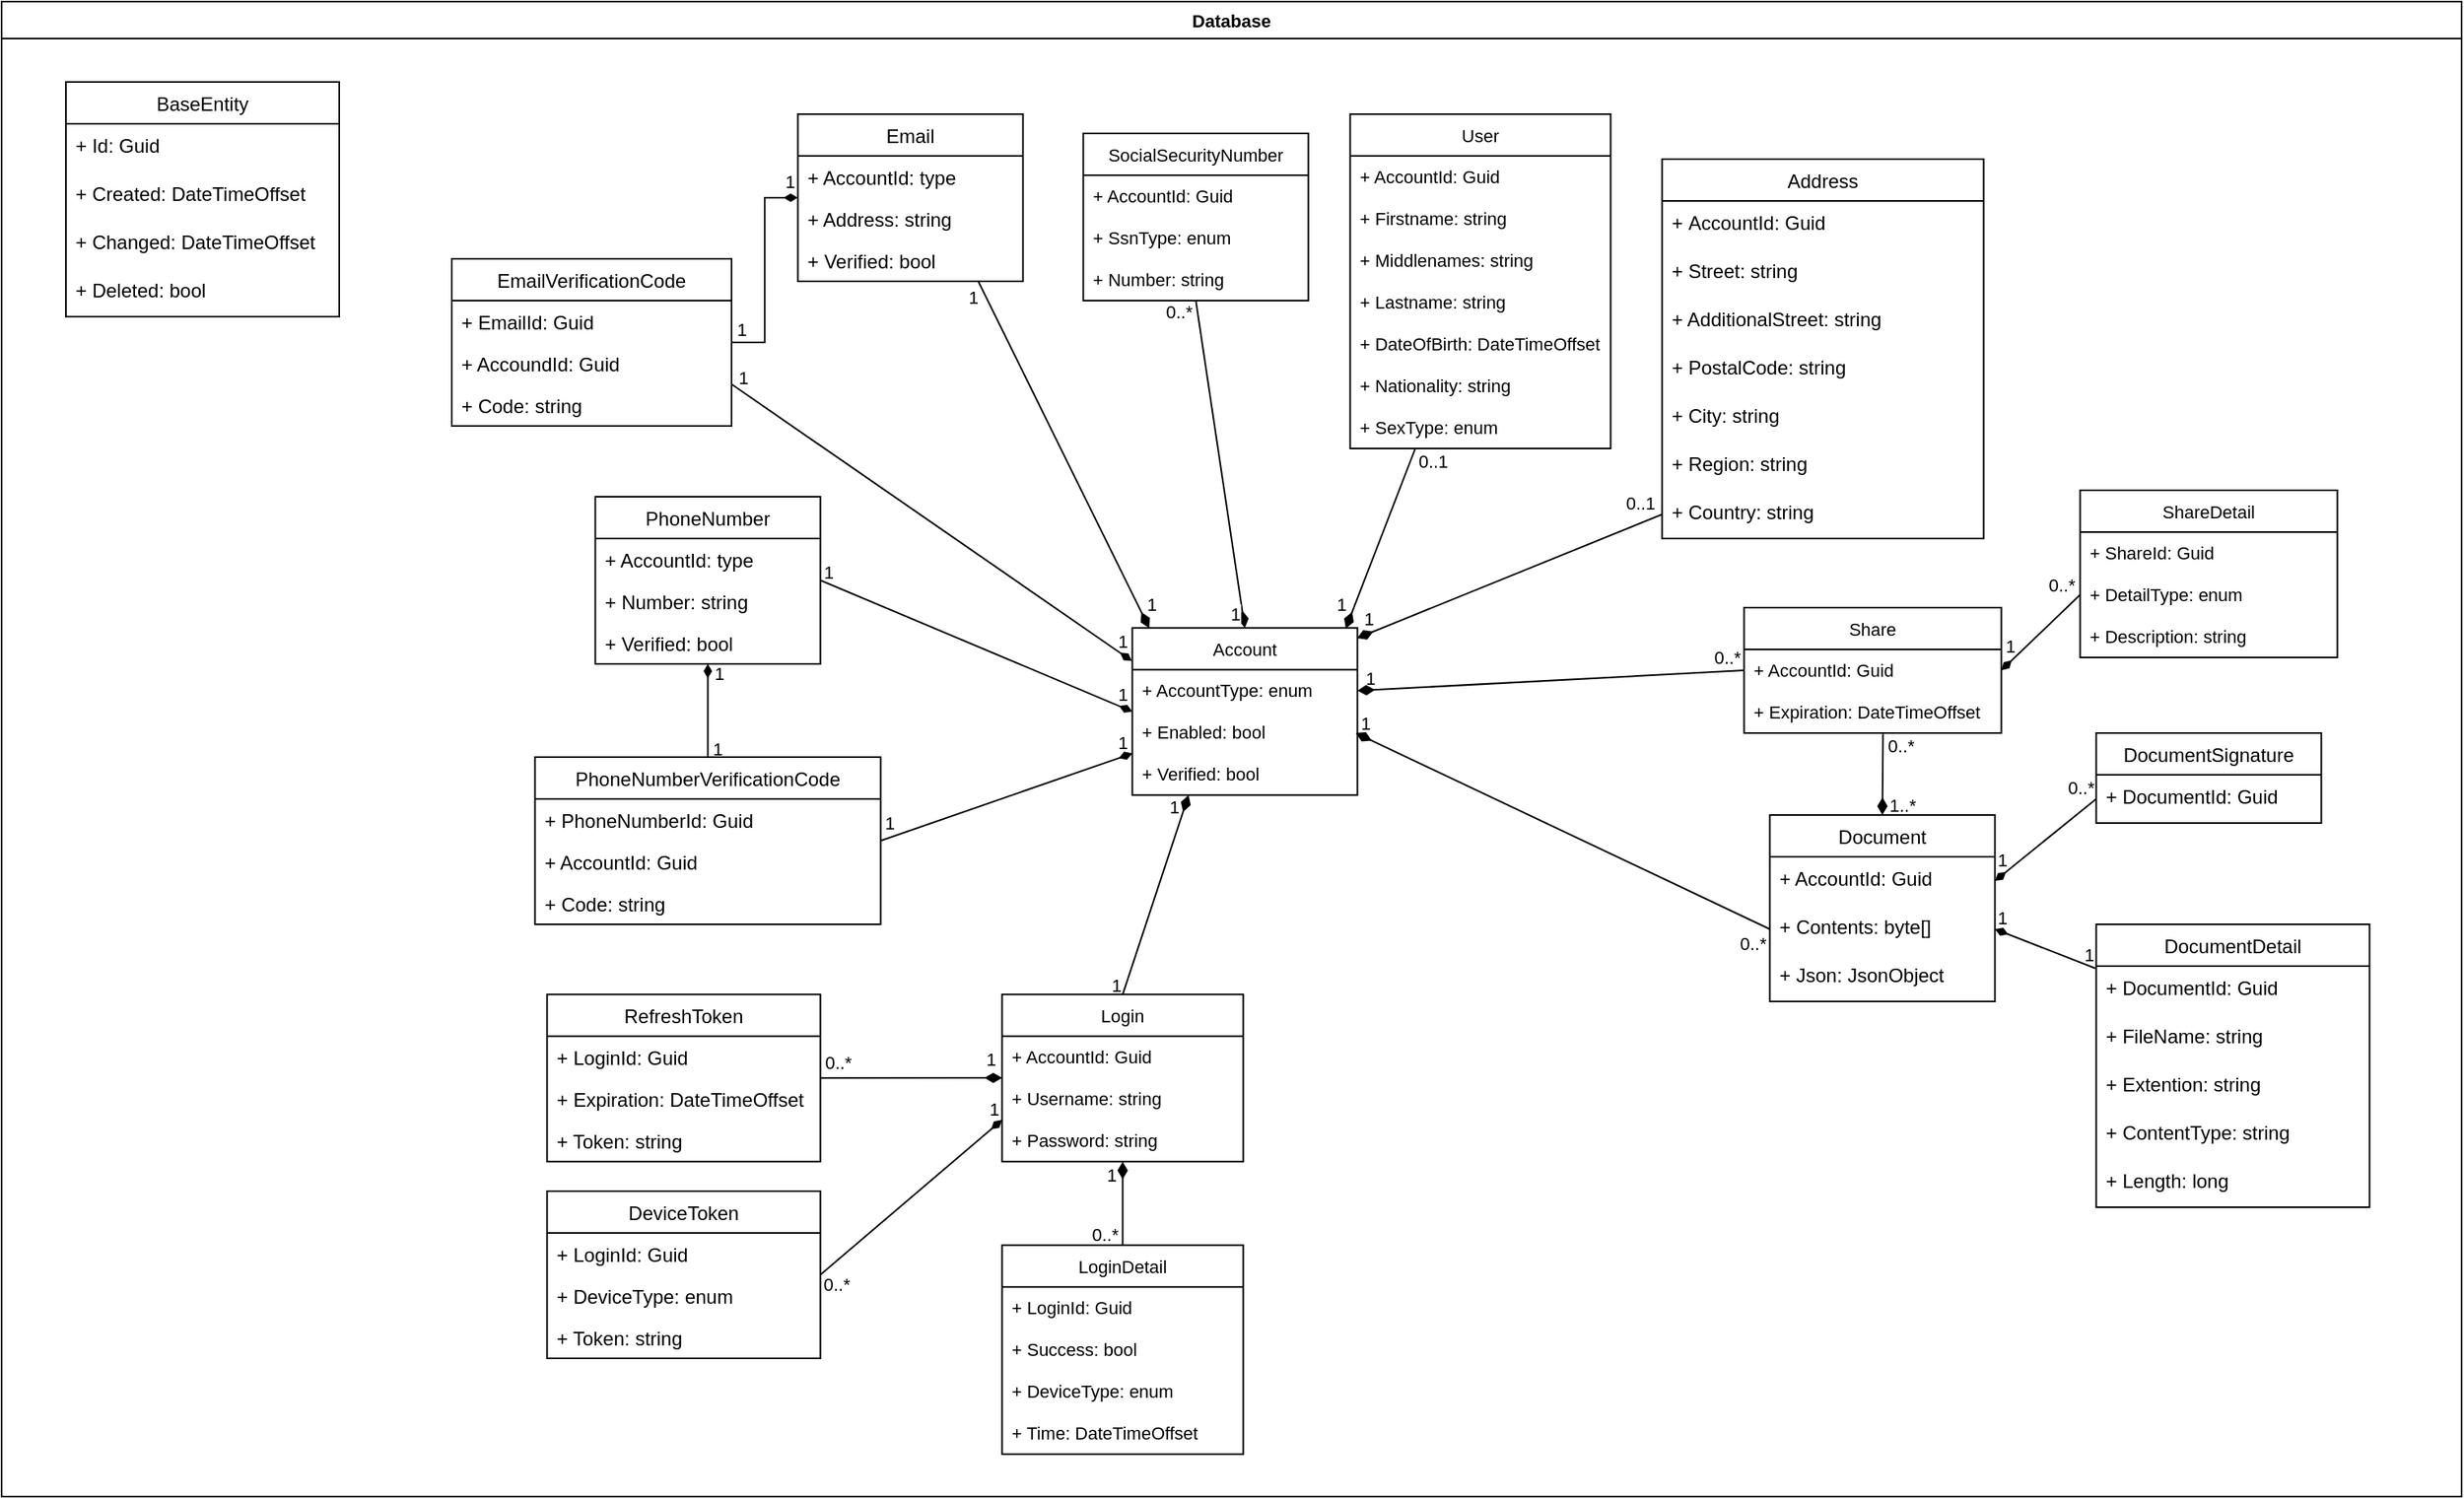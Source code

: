 <mxfile pages="3">
    <diagram id="RJpzAqvB0PISDjHEcrrV" name="Database">
        <mxGraphModel dx="5038" dy="-2867" grid="0" gridSize="10" guides="0" tooltips="0" connect="1" arrows="1" fold="1" page="0" pageScale="1" pageWidth="827" pageHeight="1169" math="0" shadow="0">
            <root>
                <mxCell id="sOEx2uQghRQpF68jNQK9-0"/>
                <mxCell id="sOEx2uQghRQpF68jNQK9-1" parent="sOEx2uQghRQpF68jNQK9-0"/>
                <mxCell id="fwIXjtmOYbsDKE2BMgAw-0" value="Database" style="swimlane;labelBackgroundColor=none;fontSize=11;startSize=23;" parent="sOEx2uQghRQpF68jNQK9-1" vertex="1">
                    <mxGeometry x="-2836" y="4260" width="1530" height="930" as="geometry">
                        <mxRectangle x="-130" y="230" width="90" height="30" as="alternateBounds"/>
                    </mxGeometry>
                </mxCell>
                <mxCell id="fwIXjtmOYbsDKE2BMgAw-1" value="BaseEntity" style="swimlane;fontStyle=0;childLayout=stackLayout;horizontal=1;startSize=26;fillColor=none;horizontalStack=0;resizeParent=1;resizeParentMax=0;resizeLast=0;collapsible=1;marginBottom=0;" parent="fwIXjtmOYbsDKE2BMgAw-0" vertex="1">
                    <mxGeometry x="40" y="50" width="170" height="146" as="geometry"/>
                </mxCell>
                <mxCell id="fwIXjtmOYbsDKE2BMgAw-2" value="+ Id: Guid" style="text;strokeColor=none;fillColor=none;align=left;verticalAlign=top;spacingLeft=4;spacingRight=4;overflow=hidden;rotatable=0;points=[[0,0.5],[1,0.5]];portConstraint=eastwest;" parent="fwIXjtmOYbsDKE2BMgAw-1" vertex="1">
                    <mxGeometry y="26" width="170" height="30" as="geometry"/>
                </mxCell>
                <mxCell id="fwIXjtmOYbsDKE2BMgAw-3" value="+ Created: DateTimeOffset" style="text;strokeColor=none;fillColor=none;align=left;verticalAlign=top;spacingLeft=4;spacingRight=4;overflow=hidden;rotatable=0;points=[[0,0.5],[1,0.5]];portConstraint=eastwest;" parent="fwIXjtmOYbsDKE2BMgAw-1" vertex="1">
                    <mxGeometry y="56" width="170" height="30" as="geometry"/>
                </mxCell>
                <mxCell id="fwIXjtmOYbsDKE2BMgAw-4" value="+ Changed: DateTimeOffset" style="text;strokeColor=none;fillColor=none;align=left;verticalAlign=top;spacingLeft=4;spacingRight=4;overflow=hidden;rotatable=0;points=[[0,0.5],[1,0.5]];portConstraint=eastwest;" parent="fwIXjtmOYbsDKE2BMgAw-1" vertex="1">
                    <mxGeometry y="86" width="170" height="30" as="geometry"/>
                </mxCell>
                <mxCell id="fwIXjtmOYbsDKE2BMgAw-5" value="+ Deleted: bool" style="text;strokeColor=none;fillColor=none;align=left;verticalAlign=top;spacingLeft=4;spacingRight=4;overflow=hidden;rotatable=0;points=[[0,0.5],[1,0.5]];portConstraint=eastwest;" parent="fwIXjtmOYbsDKE2BMgAw-1" vertex="1">
                    <mxGeometry y="116" width="170" height="30" as="geometry"/>
                </mxCell>
                <mxCell id="fwIXjtmOYbsDKE2BMgAw-6" value="RefreshToken" style="swimlane;fontStyle=0;childLayout=stackLayout;horizontal=1;startSize=26;fillColor=none;horizontalStack=0;resizeParent=1;resizeParentMax=0;resizeLast=0;collapsible=1;marginBottom=0;" parent="fwIXjtmOYbsDKE2BMgAw-0" vertex="1">
                    <mxGeometry x="339.25" y="617.67" width="170" height="104" as="geometry"/>
                </mxCell>
                <mxCell id="fwIXjtmOYbsDKE2BMgAw-7" value="+ LoginId: Guid" style="text;strokeColor=none;fillColor=none;align=left;verticalAlign=top;spacingLeft=4;spacingRight=4;overflow=hidden;rotatable=0;points=[[0,0.5],[1,0.5]];portConstraint=eastwest;" parent="fwIXjtmOYbsDKE2BMgAw-6" vertex="1">
                    <mxGeometry y="26" width="170" height="26" as="geometry"/>
                </mxCell>
                <mxCell id="fwIXjtmOYbsDKE2BMgAw-8" value="+ Expiration: DateTimeOffset" style="text;strokeColor=none;fillColor=none;align=left;verticalAlign=top;spacingLeft=4;spacingRight=4;overflow=hidden;rotatable=0;points=[[0,0.5],[1,0.5]];portConstraint=eastwest;" parent="fwIXjtmOYbsDKE2BMgAw-6" vertex="1">
                    <mxGeometry y="52" width="170" height="26" as="geometry"/>
                </mxCell>
                <mxCell id="fwIXjtmOYbsDKE2BMgAw-9" value="+ Token: string" style="text;strokeColor=none;fillColor=none;align=left;verticalAlign=top;spacingLeft=4;spacingRight=4;overflow=hidden;rotatable=0;points=[[0,0.5],[1,0.5]];portConstraint=eastwest;" parent="fwIXjtmOYbsDKE2BMgAw-6" vertex="1">
                    <mxGeometry y="78" width="170" height="26" as="geometry"/>
                </mxCell>
                <mxCell id="fwIXjtmOYbsDKE2BMgAw-10" style="rounded=0;jumpSize=8;orthogonalLoop=1;jettySize=auto;html=1;exitX=0;exitY=0.5;exitDx=0;exitDy=0;fontSize=11;startArrow=none;startFill=0;endArrow=diamondThin;endFill=1;startSize=8;endSize=8;strokeWidth=1;entryX=0.993;entryY=0.513;entryDx=0;entryDy=0;entryPerimeter=0;" parent="fwIXjtmOYbsDKE2BMgAw-0" source="fwIXjtmOYbsDKE2BMgAw-18" target="fwIXjtmOYbsDKE2BMgAw-22" edge="1">
                    <mxGeometry relative="1" as="geometry">
                        <mxPoint x="850.25" y="465" as="targetPoint"/>
                    </mxGeometry>
                </mxCell>
                <mxCell id="fwIXjtmOYbsDKE2BMgAw-11" value="0..*" style="edgeLabel;html=1;align=center;verticalAlign=middle;resizable=0;points=[];fontSize=11;labelBackgroundColor=none;" parent="fwIXjtmOYbsDKE2BMgAw-10" vertex="1" connectable="0">
                    <mxGeometry x="-0.988" relative="1" as="geometry">
                        <mxPoint x="-10" y="9" as="offset"/>
                    </mxGeometry>
                </mxCell>
                <mxCell id="fwIXjtmOYbsDKE2BMgAw-12" value="1" style="edgeLabel;html=1;align=center;verticalAlign=middle;resizable=0;points=[];labelBackgroundColor=none;" parent="fwIXjtmOYbsDKE2BMgAw-10" vertex="1" connectable="0">
                    <mxGeometry x="0.963" relative="1" as="geometry">
                        <mxPoint x="1" y="-9" as="offset"/>
                    </mxGeometry>
                </mxCell>
                <mxCell id="fwIXjtmOYbsDKE2BMgAw-13" style="rounded=0;jumpSize=8;orthogonalLoop=1;jettySize=auto;html=1;exitX=0.5;exitY=0;exitDx=0;exitDy=0;entryX=0.54;entryY=1.026;entryDx=0;entryDy=0;fontSize=11;startArrow=diamondThin;startFill=1;endArrow=none;endFill=0;startSize=8;endSize=8;strokeWidth=1;entryPerimeter=0;" parent="fwIXjtmOYbsDKE2BMgAw-0" source="fwIXjtmOYbsDKE2BMgAw-16" target="fwIXjtmOYbsDKE2BMgAw-71" edge="1">
                    <mxGeometry relative="1" as="geometry"/>
                </mxCell>
                <mxCell id="fwIXjtmOYbsDKE2BMgAw-14" value="1..*" style="edgeLabel;html=1;align=center;verticalAlign=middle;resizable=0;points=[];fontSize=11;labelBackgroundColor=none;" parent="fwIXjtmOYbsDKE2BMgAw-13" vertex="1" connectable="0">
                    <mxGeometry x="-0.935" relative="1" as="geometry">
                        <mxPoint x="12" y="-5" as="offset"/>
                    </mxGeometry>
                </mxCell>
                <mxCell id="fwIXjtmOYbsDKE2BMgAw-15" value="0..*" style="edgeLabel;html=1;align=center;verticalAlign=middle;resizable=0;points=[];fontSize=11;labelBackgroundColor=none;" parent="fwIXjtmOYbsDKE2BMgAw-13" vertex="1" connectable="0">
                    <mxGeometry x="0.988" y="1" relative="1" as="geometry">
                        <mxPoint x="12" y="7" as="offset"/>
                    </mxGeometry>
                </mxCell>
                <mxCell id="fwIXjtmOYbsDKE2BMgAw-16" value="Document" style="swimlane;fontStyle=0;childLayout=stackLayout;horizontal=1;startSize=26;fillColor=none;horizontalStack=0;resizeParent=1;resizeParentMax=0;resizeLast=0;collapsible=1;marginBottom=0;" parent="fwIXjtmOYbsDKE2BMgAw-0" vertex="1">
                    <mxGeometry x="1099.75" y="506" width="140" height="116" as="geometry"/>
                </mxCell>
                <mxCell id="fwIXjtmOYbsDKE2BMgAw-17" value="+ AccountId: Guid" style="text;strokeColor=none;fillColor=none;align=left;verticalAlign=top;spacingLeft=4;spacingRight=4;overflow=hidden;rotatable=0;points=[[0,0.5],[1,0.5]];portConstraint=eastwest;" parent="fwIXjtmOYbsDKE2BMgAw-16" vertex="1">
                    <mxGeometry y="26" width="140" height="30" as="geometry"/>
                </mxCell>
                <mxCell id="fwIXjtmOYbsDKE2BMgAw-18" value="+ Contents: byte[]" style="text;strokeColor=none;fillColor=none;align=left;verticalAlign=top;spacingLeft=4;spacingRight=4;overflow=hidden;rotatable=0;points=[[0,0.5],[1,0.5]];portConstraint=eastwest;" parent="fwIXjtmOYbsDKE2BMgAw-16" vertex="1">
                    <mxGeometry y="56" width="140" height="30" as="geometry"/>
                </mxCell>
                <mxCell id="fwIXjtmOYbsDKE2BMgAw-144" value="+ Json: JsonObject" style="text;strokeColor=none;fillColor=none;align=left;verticalAlign=top;spacingLeft=4;spacingRight=4;overflow=hidden;rotatable=0;points=[[0,0.5],[1,0.5]];portConstraint=eastwest;" parent="fwIXjtmOYbsDKE2BMgAw-16" vertex="1">
                    <mxGeometry y="86" width="140" height="30" as="geometry"/>
                </mxCell>
                <mxCell id="fwIXjtmOYbsDKE2BMgAw-20" value="Account" style="swimlane;fontStyle=0;childLayout=stackLayout;horizontal=1;startSize=26;fillColor=none;horizontalStack=0;resizeParent=1;resizeParentMax=0;resizeLast=0;collapsible=1;marginBottom=0;labelBackgroundColor=none;fontSize=11;" parent="fwIXjtmOYbsDKE2BMgAw-0" vertex="1">
                    <mxGeometry x="703.25" y="389.67" width="140" height="104" as="geometry">
                        <mxRectangle x="290" y="480" width="80" height="30" as="alternateBounds"/>
                    </mxGeometry>
                </mxCell>
                <mxCell id="fwIXjtmOYbsDKE2BMgAw-21" value="+ AccountType: enum" style="text;strokeColor=none;fillColor=none;align=left;verticalAlign=top;spacingLeft=4;spacingRight=4;overflow=hidden;rotatable=0;points=[[0,0.5],[1,0.5]];portConstraint=eastwest;labelBackgroundColor=none;fontSize=11;" parent="fwIXjtmOYbsDKE2BMgAw-20" vertex="1">
                    <mxGeometry y="26" width="140" height="26" as="geometry"/>
                </mxCell>
                <mxCell id="fwIXjtmOYbsDKE2BMgAw-22" value="+ Enabled: bool" style="text;strokeColor=none;fillColor=none;align=left;verticalAlign=top;spacingLeft=4;spacingRight=4;overflow=hidden;rotatable=0;points=[[0,0.5],[1,0.5]];portConstraint=eastwest;labelBackgroundColor=none;fontSize=11;" parent="fwIXjtmOYbsDKE2BMgAw-20" vertex="1">
                    <mxGeometry y="52" width="140" height="26" as="geometry"/>
                </mxCell>
                <mxCell id="fwIXjtmOYbsDKE2BMgAw-23" value="+ Verified: bool" style="text;strokeColor=none;fillColor=none;align=left;verticalAlign=top;spacingLeft=4;spacingRight=4;overflow=hidden;rotatable=0;points=[[0,0.5],[1,0.5]];portConstraint=eastwest;labelBackgroundColor=none;fontSize=11;" parent="fwIXjtmOYbsDKE2BMgAw-20" vertex="1">
                    <mxGeometry y="78" width="140" height="26" as="geometry"/>
                </mxCell>
                <mxCell id="fwIXjtmOYbsDKE2BMgAw-24" value="Login" style="swimlane;fontStyle=0;childLayout=stackLayout;horizontal=1;startSize=26;fillColor=none;horizontalStack=0;resizeParent=1;resizeParentMax=0;resizeLast=0;collapsible=1;marginBottom=0;labelBackgroundColor=none;fontSize=11;" parent="fwIXjtmOYbsDKE2BMgAw-0" vertex="1">
                    <mxGeometry x="622.25" y="617.67" width="150" height="104" as="geometry">
                        <mxRectangle x="80" y="480" width="70" height="30" as="alternateBounds"/>
                    </mxGeometry>
                </mxCell>
                <mxCell id="fwIXjtmOYbsDKE2BMgAw-25" value="+ AccountId: Guid" style="text;strokeColor=none;fillColor=none;align=left;verticalAlign=top;spacingLeft=4;spacingRight=4;overflow=hidden;rotatable=0;points=[[0,0.5],[1,0.5]];portConstraint=eastwest;labelBackgroundColor=none;fontSize=11;" parent="fwIXjtmOYbsDKE2BMgAw-24" vertex="1">
                    <mxGeometry y="26" width="150" height="26" as="geometry"/>
                </mxCell>
                <mxCell id="fwIXjtmOYbsDKE2BMgAw-26" value="+ Username: string" style="text;strokeColor=none;fillColor=none;align=left;verticalAlign=top;spacingLeft=4;spacingRight=4;overflow=hidden;rotatable=0;points=[[0,0.5],[1,0.5]];portConstraint=eastwest;labelBackgroundColor=none;fontSize=11;" parent="fwIXjtmOYbsDKE2BMgAw-24" vertex="1">
                    <mxGeometry y="52" width="150" height="26" as="geometry"/>
                </mxCell>
                <mxCell id="fwIXjtmOYbsDKE2BMgAw-27" value="+ Password: string" style="text;strokeColor=none;fillColor=none;align=left;verticalAlign=top;spacingLeft=4;spacingRight=4;overflow=hidden;rotatable=0;points=[[0,0.5],[1,0.5]];portConstraint=eastwest;labelBackgroundColor=none;fontSize=11;" parent="fwIXjtmOYbsDKE2BMgAw-24" vertex="1">
                    <mxGeometry y="78" width="150" height="26" as="geometry"/>
                </mxCell>
                <mxCell id="fwIXjtmOYbsDKE2BMgAw-28" style="rounded=0;jumpSize=8;orthogonalLoop=1;jettySize=auto;html=1;fontSize=11;startArrow=none;startFill=0;endArrow=diamondThin;endFill=1;startSize=8;endSize=8;strokeWidth=1;exitX=0.5;exitY=0;exitDx=0;exitDy=0;entryX=0.25;entryY=1;entryDx=0;entryDy=0;" parent="fwIXjtmOYbsDKE2BMgAw-0" source="fwIXjtmOYbsDKE2BMgAw-24" target="fwIXjtmOYbsDKE2BMgAw-20" edge="1">
                    <mxGeometry relative="1" as="geometry">
                        <mxPoint x="641.25" y="429.67" as="sourcePoint"/>
                        <mxPoint x="715.25" y="526" as="targetPoint"/>
                    </mxGeometry>
                </mxCell>
                <mxCell id="fwIXjtmOYbsDKE2BMgAw-29" value="1" style="edgeLabel;html=1;align=center;verticalAlign=middle;resizable=0;points=[];fontSize=11;labelBackgroundColor=none;" parent="fwIXjtmOYbsDKE2BMgAw-28" vertex="1" connectable="0">
                    <mxGeometry x="-0.836" y="1" relative="1" as="geometry">
                        <mxPoint x="-7" y="4" as="offset"/>
                    </mxGeometry>
                </mxCell>
                <mxCell id="fwIXjtmOYbsDKE2BMgAw-30" value="1" style="edgeLabel;html=1;align=center;verticalAlign=middle;resizable=0;points=[];fontSize=11;labelBackgroundColor=none;" parent="fwIXjtmOYbsDKE2BMgAw-28" vertex="1" connectable="0">
                    <mxGeometry x="0.737" relative="1" as="geometry">
                        <mxPoint x="-4" y="-9" as="offset"/>
                    </mxGeometry>
                </mxCell>
                <mxCell id="fwIXjtmOYbsDKE2BMgAw-31" style="edgeStyle=orthogonalEdgeStyle;rounded=0;jumpSize=8;orthogonalLoop=1;jettySize=auto;html=1;exitX=0.5;exitY=0;exitDx=0;exitDy=0;fontSize=11;startArrow=none;startFill=0;endArrow=diamondThin;endFill=1;startSize=8;endSize=8;strokeWidth=1;entryX=0.5;entryY=1;entryDx=0;entryDy=0;" parent="fwIXjtmOYbsDKE2BMgAw-0" source="fwIXjtmOYbsDKE2BMgAw-34" target="fwIXjtmOYbsDKE2BMgAw-24" edge="1">
                    <mxGeometry relative="1" as="geometry">
                        <mxPoint x="697.583" y="727.67" as="targetPoint"/>
                    </mxGeometry>
                </mxCell>
                <mxCell id="fwIXjtmOYbsDKE2BMgAw-32" value="1" style="edgeLabel;html=1;align=center;verticalAlign=middle;resizable=0;points=[];fontSize=11;labelBackgroundColor=none;" parent="fwIXjtmOYbsDKE2BMgAw-31" vertex="1" connectable="0">
                    <mxGeometry x="0.792" y="2" relative="1" as="geometry">
                        <mxPoint x="-6" y="3" as="offset"/>
                    </mxGeometry>
                </mxCell>
                <mxCell id="fwIXjtmOYbsDKE2BMgAw-33" value="0..*" style="edgeLabel;html=1;align=center;verticalAlign=middle;resizable=0;points=[];fontSize=11;labelBackgroundColor=none;" parent="fwIXjtmOYbsDKE2BMgAw-31" vertex="1" connectable="0">
                    <mxGeometry x="-0.934" relative="1" as="geometry">
                        <mxPoint x="-12" y="-5" as="offset"/>
                    </mxGeometry>
                </mxCell>
                <mxCell id="fwIXjtmOYbsDKE2BMgAw-34" value="LoginDetail" style="swimlane;fontStyle=0;childLayout=stackLayout;horizontal=1;startSize=26;fillColor=none;horizontalStack=0;resizeParent=1;resizeParentMax=0;resizeLast=0;collapsible=1;marginBottom=0;labelBackgroundColor=none;fontSize=11;" parent="fwIXjtmOYbsDKE2BMgAw-0" vertex="1">
                    <mxGeometry x="622.25" y="773.67" width="150" height="130" as="geometry"/>
                </mxCell>
                <mxCell id="fwIXjtmOYbsDKE2BMgAw-35" value="+ LoginId: Guid" style="text;strokeColor=none;fillColor=none;align=left;verticalAlign=top;spacingLeft=4;spacingRight=4;overflow=hidden;rotatable=0;points=[[0,0.5],[1,0.5]];portConstraint=eastwest;labelBackgroundColor=none;fontSize=11;" parent="fwIXjtmOYbsDKE2BMgAw-34" vertex="1">
                    <mxGeometry y="26" width="150" height="26" as="geometry"/>
                </mxCell>
                <mxCell id="fwIXjtmOYbsDKE2BMgAw-36" value="+ Success: bool" style="text;strokeColor=none;fillColor=none;align=left;verticalAlign=top;spacingLeft=4;spacingRight=4;overflow=hidden;rotatable=0;points=[[0,0.5],[1,0.5]];portConstraint=eastwest;labelBackgroundColor=none;fontSize=11;" parent="fwIXjtmOYbsDKE2BMgAw-34" vertex="1">
                    <mxGeometry y="52" width="150" height="26" as="geometry"/>
                </mxCell>
                <mxCell id="fwIXjtmOYbsDKE2BMgAw-37" value="+ DeviceType: enum" style="text;strokeColor=none;fillColor=none;align=left;verticalAlign=top;spacingLeft=4;spacingRight=4;overflow=hidden;rotatable=0;points=[[0,0.5],[1,0.5]];portConstraint=eastwest;labelBackgroundColor=none;fontSize=11;" parent="fwIXjtmOYbsDKE2BMgAw-34" vertex="1">
                    <mxGeometry y="78" width="150" height="26" as="geometry"/>
                </mxCell>
                <mxCell id="fwIXjtmOYbsDKE2BMgAw-38" value="+ Time: DateTimeOffset" style="text;strokeColor=none;fillColor=none;align=left;verticalAlign=top;spacingLeft=4;spacingRight=4;overflow=hidden;rotatable=0;points=[[0,0.5],[1,0.5]];portConstraint=eastwest;labelBackgroundColor=none;fontSize=11;" parent="fwIXjtmOYbsDKE2BMgAw-34" vertex="1">
                    <mxGeometry y="104" width="150" height="26" as="geometry"/>
                </mxCell>
                <mxCell id="fwIXjtmOYbsDKE2BMgAw-39" style="rounded=0;jumpSize=8;orthogonalLoop=1;jettySize=auto;html=1;fontSize=11;startArrow=none;startFill=0;endArrow=diamondThin;endFill=1;startSize=8;endSize=8;strokeWidth=1;exitX=0.25;exitY=1;exitDx=0;exitDy=0;" parent="fwIXjtmOYbsDKE2BMgAw-0" source="fwIXjtmOYbsDKE2BMgAw-79" edge="1">
                    <mxGeometry relative="1" as="geometry">
                        <mxPoint x="860" y="290" as="sourcePoint"/>
                        <mxPoint x="836" y="390" as="targetPoint"/>
                    </mxGeometry>
                </mxCell>
                <mxCell id="fwIXjtmOYbsDKE2BMgAw-40" value="0..1" style="edgeLabel;html=1;align=center;verticalAlign=middle;resizable=0;points=[];fontSize=11;labelBackgroundColor=none;" parent="fwIXjtmOYbsDKE2BMgAw-39" vertex="1" connectable="0">
                    <mxGeometry x="-1" y="-1" relative="1" as="geometry">
                        <mxPoint x="11" y="8" as="offset"/>
                    </mxGeometry>
                </mxCell>
                <mxCell id="fwIXjtmOYbsDKE2BMgAw-41" value="1" style="edgeLabel;html=1;align=center;verticalAlign=middle;resizable=0;points=[];labelBackgroundColor=none;" parent="fwIXjtmOYbsDKE2BMgAw-39" vertex="1" connectable="0">
                    <mxGeometry x="0.951" relative="1" as="geometry">
                        <mxPoint x="-4" y="-12" as="offset"/>
                    </mxGeometry>
                </mxCell>
                <mxCell id="fwIXjtmOYbsDKE2BMgAw-42" style="rounded=0;jumpSize=8;orthogonalLoop=1;jettySize=auto;html=1;exitX=0;exitY=0.5;exitDx=0;exitDy=0;fontSize=11;startArrow=none;startFill=0;endArrow=diamondThin;endFill=1;startSize=8;endSize=8;strokeWidth=1;" parent="fwIXjtmOYbsDKE2BMgAw-0" source="fwIXjtmOYbsDKE2BMgAw-52" edge="1">
                    <mxGeometry relative="1" as="geometry">
                        <mxPoint x="843" y="396" as="targetPoint"/>
                    </mxGeometry>
                </mxCell>
                <mxCell id="fwIXjtmOYbsDKE2BMgAw-43" value="0..1" style="edgeLabel;html=1;align=center;verticalAlign=middle;resizable=0;points=[];fontSize=11;labelBackgroundColor=none;" parent="fwIXjtmOYbsDKE2BMgAw-42" vertex="1" connectable="0">
                    <mxGeometry x="-0.975" relative="1" as="geometry">
                        <mxPoint x="-12" y="-8" as="offset"/>
                    </mxGeometry>
                </mxCell>
                <mxCell id="fwIXjtmOYbsDKE2BMgAw-44" value="1" style="edgeLabel;html=1;align=center;verticalAlign=middle;resizable=0;points=[];labelBackgroundColor=none;" parent="fwIXjtmOYbsDKE2BMgAw-42" vertex="1" connectable="0">
                    <mxGeometry x="0.925" relative="1" as="geometry">
                        <mxPoint y="-9" as="offset"/>
                    </mxGeometry>
                </mxCell>
                <mxCell id="fwIXjtmOYbsDKE2BMgAw-45" value="Address" style="swimlane;fontStyle=0;childLayout=stackLayout;horizontal=1;startSize=26;fillColor=none;horizontalStack=0;resizeParent=1;resizeParentMax=0;resizeLast=0;collapsible=1;marginBottom=0;" parent="fwIXjtmOYbsDKE2BMgAw-0" vertex="1">
                    <mxGeometry x="1032.75" y="98" width="200" height="236" as="geometry"/>
                </mxCell>
                <mxCell id="fwIXjtmOYbsDKE2BMgAw-46" value="+ AccountId: Guid" style="text;strokeColor=none;fillColor=none;align=left;verticalAlign=top;spacingLeft=4;spacingRight=4;overflow=hidden;rotatable=0;points=[[0,0.5],[1,0.5]];portConstraint=eastwest;" parent="fwIXjtmOYbsDKE2BMgAw-45" vertex="1">
                    <mxGeometry y="26" width="200" height="30" as="geometry"/>
                </mxCell>
                <mxCell id="fwIXjtmOYbsDKE2BMgAw-47" value="+ Street: string" style="text;strokeColor=none;fillColor=none;align=left;verticalAlign=top;spacingLeft=4;spacingRight=4;overflow=hidden;rotatable=0;points=[[0,0.5],[1,0.5]];portConstraint=eastwest;" parent="fwIXjtmOYbsDKE2BMgAw-45" vertex="1">
                    <mxGeometry y="56" width="200" height="30" as="geometry"/>
                </mxCell>
                <mxCell id="fwIXjtmOYbsDKE2BMgAw-48" value="+ AdditionalStreet: string" style="text;strokeColor=none;fillColor=none;align=left;verticalAlign=top;spacingLeft=4;spacingRight=4;overflow=hidden;rotatable=0;points=[[0,0.5],[1,0.5]];portConstraint=eastwest;" parent="fwIXjtmOYbsDKE2BMgAw-45" vertex="1">
                    <mxGeometry y="86" width="200" height="30" as="geometry"/>
                </mxCell>
                <mxCell id="fwIXjtmOYbsDKE2BMgAw-49" value="+ PostalCode: string" style="text;strokeColor=none;fillColor=none;align=left;verticalAlign=top;spacingLeft=4;spacingRight=4;overflow=hidden;rotatable=0;points=[[0,0.5],[1,0.5]];portConstraint=eastwest;" parent="fwIXjtmOYbsDKE2BMgAw-45" vertex="1">
                    <mxGeometry y="116" width="200" height="30" as="geometry"/>
                </mxCell>
                <mxCell id="fwIXjtmOYbsDKE2BMgAw-50" value="+ City: string" style="text;strokeColor=none;fillColor=none;align=left;verticalAlign=top;spacingLeft=4;spacingRight=4;overflow=hidden;rotatable=0;points=[[0,0.5],[1,0.5]];portConstraint=eastwest;" parent="fwIXjtmOYbsDKE2BMgAw-45" vertex="1">
                    <mxGeometry y="146" width="200" height="30" as="geometry"/>
                </mxCell>
                <mxCell id="fwIXjtmOYbsDKE2BMgAw-51" value="+ Region: string" style="text;strokeColor=none;fillColor=none;align=left;verticalAlign=top;spacingLeft=4;spacingRight=4;overflow=hidden;rotatable=0;points=[[0,0.5],[1,0.5]];portConstraint=eastwest;" parent="fwIXjtmOYbsDKE2BMgAw-45" vertex="1">
                    <mxGeometry y="176" width="200" height="30" as="geometry"/>
                </mxCell>
                <mxCell id="fwIXjtmOYbsDKE2BMgAw-52" value="+ Country: string" style="text;strokeColor=none;fillColor=none;align=left;verticalAlign=top;spacingLeft=4;spacingRight=4;overflow=hidden;rotatable=0;points=[[0,0.5],[1,0.5]];portConstraint=eastwest;" parent="fwIXjtmOYbsDKE2BMgAw-45" vertex="1">
                    <mxGeometry y="206" width="200" height="30" as="geometry"/>
                </mxCell>
                <mxCell id="fwIXjtmOYbsDKE2BMgAw-53" style="rounded=0;jumpSize=8;orthogonalLoop=1;jettySize=auto;html=1;exitX=0.5;exitY=1;exitDx=0;exitDy=0;fontSize=11;startArrow=none;startFill=0;endArrow=diamondThin;endFill=1;startSize=8;endSize=8;strokeWidth=1;entryX=0.5;entryY=0;entryDx=0;entryDy=0;" parent="fwIXjtmOYbsDKE2BMgAw-0" source="fwIXjtmOYbsDKE2BMgAw-56" target="fwIXjtmOYbsDKE2BMgAw-20" edge="1">
                    <mxGeometry relative="1" as="geometry">
                        <mxPoint x="788.25" y="389" as="targetPoint"/>
                    </mxGeometry>
                </mxCell>
                <mxCell id="fwIXjtmOYbsDKE2BMgAw-54" value="0..*" style="edgeLabel;html=1;align=center;verticalAlign=middle;resizable=0;points=[];fontSize=11;labelBackgroundColor=none;" parent="fwIXjtmOYbsDKE2BMgAw-53" vertex="1" connectable="0">
                    <mxGeometry x="-1" relative="1" as="geometry">
                        <mxPoint x="-11" y="7" as="offset"/>
                    </mxGeometry>
                </mxCell>
                <mxCell id="fwIXjtmOYbsDKE2BMgAw-55" value="1" style="edgeLabel;html=1;align=center;verticalAlign=middle;resizable=0;points=[];" parent="fwIXjtmOYbsDKE2BMgAw-53" vertex="1" connectable="0">
                    <mxGeometry x="0.95" y="-1" relative="1" as="geometry">
                        <mxPoint x="-5" y="-4" as="offset"/>
                    </mxGeometry>
                </mxCell>
                <mxCell id="fwIXjtmOYbsDKE2BMgAw-56" value="SocialSecurityNumber" style="swimlane;fontStyle=0;childLayout=stackLayout;horizontal=1;startSize=26;fillColor=none;horizontalStack=0;resizeParent=1;resizeParentMax=0;resizeLast=0;collapsible=1;marginBottom=0;labelBackgroundColor=none;fontSize=11;" parent="fwIXjtmOYbsDKE2BMgAw-0" vertex="1">
                    <mxGeometry x="672.75" y="82" width="140" height="104" as="geometry">
                        <mxRectangle x="290" y="480" width="80" height="30" as="alternateBounds"/>
                    </mxGeometry>
                </mxCell>
                <mxCell id="fwIXjtmOYbsDKE2BMgAw-57" value="+ AccountId: Guid" style="text;strokeColor=none;fillColor=none;align=left;verticalAlign=top;spacingLeft=4;spacingRight=4;overflow=hidden;rotatable=0;points=[[0,0.5],[1,0.5]];portConstraint=eastwest;labelBackgroundColor=none;fontSize=11;" parent="fwIXjtmOYbsDKE2BMgAw-56" vertex="1">
                    <mxGeometry y="26" width="140" height="26" as="geometry"/>
                </mxCell>
                <mxCell id="fwIXjtmOYbsDKE2BMgAw-58" value="+ SsnType: enum" style="text;strokeColor=none;fillColor=none;align=left;verticalAlign=top;spacingLeft=4;spacingRight=4;overflow=hidden;rotatable=0;points=[[0,0.5],[1,0.5]];portConstraint=eastwest;labelBackgroundColor=none;fontSize=11;" parent="fwIXjtmOYbsDKE2BMgAw-56" vertex="1">
                    <mxGeometry y="52" width="140" height="26" as="geometry"/>
                </mxCell>
                <mxCell id="fwIXjtmOYbsDKE2BMgAw-59" value="+ Number: string" style="text;strokeColor=none;fillColor=none;align=left;verticalAlign=top;spacingLeft=4;spacingRight=4;overflow=hidden;rotatable=0;points=[[0,0.5],[1,0.5]];portConstraint=eastwest;labelBackgroundColor=none;fontSize=11;" parent="fwIXjtmOYbsDKE2BMgAw-56" vertex="1">
                    <mxGeometry y="78" width="140" height="26" as="geometry"/>
                </mxCell>
                <mxCell id="fwIXjtmOYbsDKE2BMgAw-60" style="rounded=0;jumpSize=8;orthogonalLoop=1;jettySize=auto;html=1;exitX=1;exitY=0.5;exitDx=0;exitDy=0;fontSize=11;startArrow=none;startFill=0;endArrow=diamondThin;endFill=1;startSize=8;endSize=8;strokeWidth=1;" parent="fwIXjtmOYbsDKE2BMgAw-0" source="fwIXjtmOYbsDKE2BMgAw-6" edge="1">
                    <mxGeometry relative="1" as="geometry">
                        <mxPoint x="622.25" y="669.551" as="targetPoint"/>
                    </mxGeometry>
                </mxCell>
                <mxCell id="fwIXjtmOYbsDKE2BMgAw-61" value="0..*" style="edgeLabel;html=1;align=center;verticalAlign=middle;resizable=0;points=[];fontSize=11;labelBackgroundColor=none;" parent="fwIXjtmOYbsDKE2BMgAw-60" vertex="1" connectable="0">
                    <mxGeometry x="-0.771" relative="1" as="geometry">
                        <mxPoint x="-2" y="-10" as="offset"/>
                    </mxGeometry>
                </mxCell>
                <mxCell id="fwIXjtmOYbsDKE2BMgAw-62" value="1" style="edgeLabel;html=1;align=center;verticalAlign=middle;resizable=0;points=[];fontSize=11;labelBackgroundColor=none;" parent="fwIXjtmOYbsDKE2BMgAw-60" vertex="1" connectable="0">
                    <mxGeometry x="0.857" relative="1" as="geometry">
                        <mxPoint x="1" y="-12" as="offset"/>
                    </mxGeometry>
                </mxCell>
                <mxCell id="fwIXjtmOYbsDKE2BMgAw-63" style="rounded=0;jumpSize=8;orthogonalLoop=1;jettySize=auto;html=1;exitX=0.8;exitY=0.985;exitDx=0;exitDy=0;fontSize=11;startArrow=none;startFill=0;endArrow=diamondThin;endFill=1;startSize=8;endSize=8;strokeWidth=1;exitPerimeter=0;entryX=0.075;entryY=0;entryDx=0;entryDy=0;entryPerimeter=0;" parent="fwIXjtmOYbsDKE2BMgAw-0" source="fwIXjtmOYbsDKE2BMgAw-120" target="fwIXjtmOYbsDKE2BMgAw-20" edge="1">
                    <mxGeometry relative="1" as="geometry">
                        <mxPoint x="763.25" y="389" as="targetPoint"/>
                        <mxPoint x="636.25" y="275" as="sourcePoint"/>
                    </mxGeometry>
                </mxCell>
                <mxCell id="fwIXjtmOYbsDKE2BMgAw-64" value="1" style="edgeLabel;html=1;align=center;verticalAlign=middle;resizable=0;points=[];labelBackgroundColor=none;" parent="fwIXjtmOYbsDKE2BMgAw-63" vertex="1" connectable="0">
                    <mxGeometry x="0.905" y="1" relative="1" as="geometry">
                        <mxPoint x="5" y="-4" as="offset"/>
                    </mxGeometry>
                </mxCell>
                <mxCell id="fwIXjtmOYbsDKE2BMgAw-65" value="1" style="edgeLabel;html=1;align=center;verticalAlign=middle;resizable=0;points=[];labelBackgroundColor=none;" parent="fwIXjtmOYbsDKE2BMgAw-63" vertex="1" connectable="0">
                    <mxGeometry x="-0.939" y="1" relative="1" as="geometry">
                        <mxPoint x="-8" y="4" as="offset"/>
                    </mxGeometry>
                </mxCell>
                <mxCell id="fwIXjtmOYbsDKE2BMgAw-66" style="rounded=0;jumpSize=8;orthogonalLoop=1;jettySize=auto;html=1;exitX=0;exitY=0.5;exitDx=0;exitDy=0;fontSize=11;startArrow=none;startFill=0;endArrow=diamondThin;endFill=1;startSize=8;endSize=8;strokeWidth=1;entryX=1;entryY=0.5;entryDx=0;entryDy=0;" parent="fwIXjtmOYbsDKE2BMgAw-0" source="fwIXjtmOYbsDKE2BMgAw-70" target="fwIXjtmOYbsDKE2BMgAw-21" edge="1">
                    <mxGeometry relative="1" as="geometry">
                        <mxPoint x="860.25" y="455" as="targetPoint"/>
                    </mxGeometry>
                </mxCell>
                <mxCell id="fwIXjtmOYbsDKE2BMgAw-67" value="0..*" style="edgeLabel;html=1;align=center;verticalAlign=middle;resizable=0;points=[];fontSize=11;labelBackgroundColor=none;" parent="fwIXjtmOYbsDKE2BMgAw-66" vertex="1" connectable="0">
                    <mxGeometry x="-1.0" relative="1" as="geometry">
                        <mxPoint x="-11" y="-8" as="offset"/>
                    </mxGeometry>
                </mxCell>
                <mxCell id="fwIXjtmOYbsDKE2BMgAw-68" value="1" style="edgeLabel;html=1;align=center;verticalAlign=middle;resizable=0;points=[];labelBackgroundColor=none;" parent="fwIXjtmOYbsDKE2BMgAw-66" vertex="1" connectable="0">
                    <mxGeometry x="0.934" y="-1" relative="1" as="geometry">
                        <mxPoint y="-7" as="offset"/>
                    </mxGeometry>
                </mxCell>
                <mxCell id="fwIXjtmOYbsDKE2BMgAw-69" value="Share" style="swimlane;fontStyle=0;childLayout=stackLayout;horizontal=1;startSize=26;fillColor=none;horizontalStack=0;resizeParent=1;resizeParentMax=0;resizeLast=0;collapsible=1;marginBottom=0;labelBackgroundColor=none;fontSize=11;" parent="fwIXjtmOYbsDKE2BMgAw-0" vertex="1">
                    <mxGeometry x="1083.75" y="377.0" width="160" height="78" as="geometry"/>
                </mxCell>
                <mxCell id="fwIXjtmOYbsDKE2BMgAw-70" value="+ AccountId: Guid" style="text;strokeColor=none;fillColor=none;align=left;verticalAlign=top;spacingLeft=4;spacingRight=4;overflow=hidden;rotatable=0;points=[[0,0.5],[1,0.5]];portConstraint=eastwest;labelBackgroundColor=none;fontSize=11;" parent="fwIXjtmOYbsDKE2BMgAw-69" vertex="1">
                    <mxGeometry y="26" width="160" height="26" as="geometry"/>
                </mxCell>
                <mxCell id="fwIXjtmOYbsDKE2BMgAw-71" value="+ Expiration: DateTimeOffset" style="text;strokeColor=none;fillColor=none;align=left;verticalAlign=top;spacingLeft=4;spacingRight=4;overflow=hidden;rotatable=0;points=[[0,0.5],[1,0.5]];portConstraint=eastwest;labelBackgroundColor=none;fontSize=11;" parent="fwIXjtmOYbsDKE2BMgAw-69" vertex="1">
                    <mxGeometry y="52" width="160" height="26" as="geometry"/>
                </mxCell>
                <mxCell id="fwIXjtmOYbsDKE2BMgAw-72" style="edgeStyle=none;rounded=0;orthogonalLoop=1;jettySize=auto;html=1;startArrow=none;startFill=0;endArrow=diamondThin;endFill=1;entryX=1;entryY=0.5;entryDx=0;entryDy=0;exitX=0;exitY=0.5;exitDx=0;exitDy=0;" parent="fwIXjtmOYbsDKE2BMgAw-0" source="fwIXjtmOYbsDKE2BMgAw-77" target="fwIXjtmOYbsDKE2BMgAw-70" edge="1">
                    <mxGeometry relative="1" as="geometry">
                        <mxPoint x="1241.25" y="10" as="sourcePoint"/>
                        <mxPoint x="1131.25" y="140" as="targetPoint"/>
                    </mxGeometry>
                </mxCell>
                <mxCell id="fwIXjtmOYbsDKE2BMgAw-73" value="1" style="edgeLabel;html=1;align=center;verticalAlign=middle;resizable=0;points=[];labelBackgroundColor=none;" parent="fwIXjtmOYbsDKE2BMgAw-72" vertex="1" connectable="0">
                    <mxGeometry x="0.916" relative="1" as="geometry">
                        <mxPoint x="3" y="-13" as="offset"/>
                    </mxGeometry>
                </mxCell>
                <mxCell id="fwIXjtmOYbsDKE2BMgAw-74" value="0..*" style="edgeLabel;html=1;align=center;verticalAlign=middle;resizable=0;points=[];labelBackgroundColor=none;" parent="fwIXjtmOYbsDKE2BMgAw-72" vertex="1" connectable="0">
                    <mxGeometry x="-0.9" relative="1" as="geometry">
                        <mxPoint x="-9" y="-9" as="offset"/>
                    </mxGeometry>
                </mxCell>
                <mxCell id="fwIXjtmOYbsDKE2BMgAw-75" value="ShareDetail" style="swimlane;fontStyle=0;childLayout=stackLayout;horizontal=1;startSize=26;fillColor=none;horizontalStack=0;resizeParent=1;resizeParentMax=0;resizeLast=0;collapsible=1;marginBottom=0;labelBackgroundColor=none;fontSize=11;" parent="fwIXjtmOYbsDKE2BMgAw-0" vertex="1">
                    <mxGeometry x="1292.75" y="304" width="160" height="104" as="geometry"/>
                </mxCell>
                <mxCell id="fwIXjtmOYbsDKE2BMgAw-76" value="+ ShareId: Guid" style="text;strokeColor=none;fillColor=none;align=left;verticalAlign=top;spacingLeft=4;spacingRight=4;overflow=hidden;rotatable=0;points=[[0,0.5],[1,0.5]];portConstraint=eastwest;labelBackgroundColor=none;fontSize=11;" parent="fwIXjtmOYbsDKE2BMgAw-75" vertex="1">
                    <mxGeometry y="26" width="160" height="26" as="geometry"/>
                </mxCell>
                <mxCell id="fwIXjtmOYbsDKE2BMgAw-77" value="+ DetailType: enum" style="text;strokeColor=none;fillColor=none;align=left;verticalAlign=top;spacingLeft=4;spacingRight=4;overflow=hidden;rotatable=0;points=[[0,0.5],[1,0.5]];portConstraint=eastwest;labelBackgroundColor=none;fontSize=11;" parent="fwIXjtmOYbsDKE2BMgAw-75" vertex="1">
                    <mxGeometry y="52" width="160" height="26" as="geometry"/>
                </mxCell>
                <mxCell id="fwIXjtmOYbsDKE2BMgAw-78" value="+ Description: string" style="text;strokeColor=none;fillColor=none;align=left;verticalAlign=top;spacingLeft=4;spacingRight=4;overflow=hidden;rotatable=0;points=[[0,0.5],[1,0.5]];portConstraint=eastwest;labelBackgroundColor=none;fontSize=11;" parent="fwIXjtmOYbsDKE2BMgAw-75" vertex="1">
                    <mxGeometry y="78" width="160" height="26" as="geometry"/>
                </mxCell>
                <mxCell id="fwIXjtmOYbsDKE2BMgAw-79" value="User" style="swimlane;fontStyle=0;childLayout=stackLayout;horizontal=1;startSize=26;fillColor=none;horizontalStack=0;resizeParent=1;resizeParentMax=0;resizeLast=0;collapsible=1;marginBottom=0;labelBackgroundColor=none;fontSize=11;" parent="fwIXjtmOYbsDKE2BMgAw-0" vertex="1">
                    <mxGeometry x="838.75" y="70" width="162" height="208" as="geometry">
                        <mxRectangle x="290" y="480" width="80" height="30" as="alternateBounds"/>
                    </mxGeometry>
                </mxCell>
                <mxCell id="fwIXjtmOYbsDKE2BMgAw-80" value="+ AccountId: Guid" style="text;strokeColor=none;fillColor=none;align=left;verticalAlign=top;spacingLeft=4;spacingRight=4;overflow=hidden;rotatable=0;points=[[0,0.5],[1,0.5]];portConstraint=eastwest;labelBackgroundColor=none;fontSize=11;" parent="fwIXjtmOYbsDKE2BMgAw-79" vertex="1">
                    <mxGeometry y="26" width="162" height="26" as="geometry"/>
                </mxCell>
                <mxCell id="fwIXjtmOYbsDKE2BMgAw-81" value="+ Firstname: string" style="text;strokeColor=none;fillColor=none;align=left;verticalAlign=top;spacingLeft=4;spacingRight=4;overflow=hidden;rotatable=0;points=[[0,0.5],[1,0.5]];portConstraint=eastwest;labelBackgroundColor=none;fontSize=11;" parent="fwIXjtmOYbsDKE2BMgAw-79" vertex="1">
                    <mxGeometry y="52" width="162" height="26" as="geometry"/>
                </mxCell>
                <mxCell id="fwIXjtmOYbsDKE2BMgAw-82" value="+ Middlenames: string" style="text;strokeColor=none;fillColor=none;align=left;verticalAlign=top;spacingLeft=4;spacingRight=4;overflow=hidden;rotatable=0;points=[[0,0.5],[1,0.5]];portConstraint=eastwest;labelBackgroundColor=none;fontSize=11;" parent="fwIXjtmOYbsDKE2BMgAw-79" vertex="1">
                    <mxGeometry y="78" width="162" height="26" as="geometry"/>
                </mxCell>
                <mxCell id="fwIXjtmOYbsDKE2BMgAw-83" value="+ Lastname: string" style="text;strokeColor=none;fillColor=none;align=left;verticalAlign=top;spacingLeft=4;spacingRight=4;overflow=hidden;rotatable=0;points=[[0,0.5],[1,0.5]];portConstraint=eastwest;labelBackgroundColor=none;fontSize=11;" parent="fwIXjtmOYbsDKE2BMgAw-79" vertex="1">
                    <mxGeometry y="104" width="162" height="26" as="geometry"/>
                </mxCell>
                <mxCell id="fwIXjtmOYbsDKE2BMgAw-84" value="+ DateOfBirth: DateTimeOffset" style="text;strokeColor=none;fillColor=none;align=left;verticalAlign=top;spacingLeft=4;spacingRight=4;overflow=hidden;rotatable=0;points=[[0,0.5],[1,0.5]];portConstraint=eastwest;labelBackgroundColor=none;fontSize=11;" parent="fwIXjtmOYbsDKE2BMgAw-79" vertex="1">
                    <mxGeometry y="130" width="162" height="26" as="geometry"/>
                </mxCell>
                <mxCell id="fwIXjtmOYbsDKE2BMgAw-85" value="+ Nationality: string" style="text;strokeColor=none;fillColor=none;align=left;verticalAlign=top;spacingLeft=4;spacingRight=4;overflow=hidden;rotatable=0;points=[[0,0.5],[1,0.5]];portConstraint=eastwest;labelBackgroundColor=none;fontSize=11;" parent="fwIXjtmOYbsDKE2BMgAw-79" vertex="1">
                    <mxGeometry y="156" width="162" height="26" as="geometry"/>
                </mxCell>
                <mxCell id="fwIXjtmOYbsDKE2BMgAw-86" value="+ SexType: enum" style="text;strokeColor=none;fillColor=none;align=left;verticalAlign=top;spacingLeft=4;spacingRight=4;overflow=hidden;rotatable=0;points=[[0,0.5],[1,0.5]];portConstraint=eastwest;labelBackgroundColor=none;fontSize=11;" parent="fwIXjtmOYbsDKE2BMgAw-79" vertex="1">
                    <mxGeometry y="182" width="162" height="26" as="geometry"/>
                </mxCell>
                <mxCell id="fwIXjtmOYbsDKE2BMgAw-87" value="DocumentSignature" style="swimlane;fontStyle=0;childLayout=stackLayout;horizontal=1;startSize=26;fillColor=none;horizontalStack=0;resizeParent=1;resizeParentMax=0;resizeLast=0;collapsible=1;marginBottom=0;" parent="fwIXjtmOYbsDKE2BMgAw-0" vertex="1">
                    <mxGeometry x="1302.75" y="455" width="140" height="56" as="geometry"/>
                </mxCell>
                <mxCell id="fwIXjtmOYbsDKE2BMgAw-88" value="+ DocumentId: Guid" style="text;strokeColor=none;fillColor=none;align=left;verticalAlign=top;spacingLeft=4;spacingRight=4;overflow=hidden;rotatable=0;points=[[0,0.5],[1,0.5]];portConstraint=eastwest;" parent="fwIXjtmOYbsDKE2BMgAw-87" vertex="1">
                    <mxGeometry y="26" width="140" height="30" as="geometry"/>
                </mxCell>
                <mxCell id="fwIXjtmOYbsDKE2BMgAw-89" value="DocumentDetail" style="swimlane;fontStyle=0;childLayout=stackLayout;horizontal=1;startSize=26;fillColor=none;horizontalStack=0;resizeParent=1;resizeParentMax=0;resizeLast=0;collapsible=1;marginBottom=0;" parent="fwIXjtmOYbsDKE2BMgAw-0" vertex="1">
                    <mxGeometry x="1302.75" y="574" width="170" height="176" as="geometry"/>
                </mxCell>
                <mxCell id="fwIXjtmOYbsDKE2BMgAw-90" value="+ DocumentId: Guid" style="text;strokeColor=none;fillColor=none;align=left;verticalAlign=top;spacingLeft=4;spacingRight=4;overflow=hidden;rotatable=0;points=[[0,0.5],[1,0.5]];portConstraint=eastwest;" parent="fwIXjtmOYbsDKE2BMgAw-89" vertex="1">
                    <mxGeometry y="26" width="170" height="30" as="geometry"/>
                </mxCell>
                <mxCell id="fwIXjtmOYbsDKE2BMgAw-91" value="+ FileName: string" style="text;strokeColor=none;fillColor=none;align=left;verticalAlign=top;spacingLeft=4;spacingRight=4;overflow=hidden;rotatable=0;points=[[0,0.5],[1,0.5]];portConstraint=eastwest;" parent="fwIXjtmOYbsDKE2BMgAw-89" vertex="1">
                    <mxGeometry y="56" width="170" height="30" as="geometry"/>
                </mxCell>
                <mxCell id="fwIXjtmOYbsDKE2BMgAw-137" value="+ Extention: string" style="text;strokeColor=none;fillColor=none;align=left;verticalAlign=top;spacingLeft=4;spacingRight=4;overflow=hidden;rotatable=0;points=[[0,0.5],[1,0.5]];portConstraint=eastwest;" parent="fwIXjtmOYbsDKE2BMgAw-89" vertex="1">
                    <mxGeometry y="86" width="170" height="30" as="geometry"/>
                </mxCell>
                <mxCell id="fwIXjtmOYbsDKE2BMgAw-138" value="+ ContentType: string" style="text;strokeColor=none;fillColor=none;align=left;verticalAlign=top;spacingLeft=4;spacingRight=4;overflow=hidden;rotatable=0;points=[[0,0.5],[1,0.5]];portConstraint=eastwest;" parent="fwIXjtmOYbsDKE2BMgAw-89" vertex="1">
                    <mxGeometry y="116" width="170" height="30" as="geometry"/>
                </mxCell>
                <mxCell id="fwIXjtmOYbsDKE2BMgAw-92" value="+ Length: long" style="text;strokeColor=none;fillColor=none;align=left;verticalAlign=top;spacingLeft=4;spacingRight=4;overflow=hidden;rotatable=0;points=[[0,0.5],[1,0.5]];portConstraint=eastwest;" parent="fwIXjtmOYbsDKE2BMgAw-89" vertex="1">
                    <mxGeometry y="146" width="170" height="30" as="geometry"/>
                </mxCell>
                <mxCell id="fwIXjtmOYbsDKE2BMgAw-93" style="edgeStyle=none;rounded=0;orthogonalLoop=1;jettySize=auto;html=1;exitX=1;exitY=0.5;exitDx=0;exitDy=0;entryX=0;entryY=0.5;entryDx=0;entryDy=0;endArrow=none;endFill=0;startArrow=diamondThin;startFill=1;" parent="fwIXjtmOYbsDKE2BMgAw-0" source="fwIXjtmOYbsDKE2BMgAw-17" target="fwIXjtmOYbsDKE2BMgAw-88" edge="1">
                    <mxGeometry relative="1" as="geometry">
                        <mxPoint x="1511.86" y="120" as="targetPoint"/>
                    </mxGeometry>
                </mxCell>
                <mxCell id="fwIXjtmOYbsDKE2BMgAw-94" value="1" style="edgeLabel;html=1;align=center;verticalAlign=middle;resizable=0;points=[];labelBackgroundColor=none;" parent="fwIXjtmOYbsDKE2BMgAw-93" vertex="1" connectable="0">
                    <mxGeometry x="-0.923" relative="1" as="geometry">
                        <mxPoint x="2" y="-11" as="offset"/>
                    </mxGeometry>
                </mxCell>
                <mxCell id="fwIXjtmOYbsDKE2BMgAw-95" value="0..*" style="edgeLabel;html=1;align=center;verticalAlign=middle;resizable=0;points=[];labelBackgroundColor=none;" parent="fwIXjtmOYbsDKE2BMgAw-93" vertex="1" connectable="0">
                    <mxGeometry x="0.706" relative="1" as="geometry">
                        <mxPoint x="-1" y="-15" as="offset"/>
                    </mxGeometry>
                </mxCell>
                <mxCell id="fwIXjtmOYbsDKE2BMgAw-96" style="edgeStyle=none;rounded=0;orthogonalLoop=1;jettySize=auto;html=1;exitX=1;exitY=0.5;exitDx=0;exitDy=0;entryX=-0.003;entryY=0.045;entryDx=0;entryDy=0;endArrow=none;endFill=0;startArrow=diamondThin;startFill=1;entryPerimeter=0;" parent="fwIXjtmOYbsDKE2BMgAw-0" source="fwIXjtmOYbsDKE2BMgAw-18" target="fwIXjtmOYbsDKE2BMgAw-90" edge="1">
                    <mxGeometry relative="1" as="geometry"/>
                </mxCell>
                <mxCell id="fwIXjtmOYbsDKE2BMgAw-97" value="1" style="edgeLabel;html=1;align=center;verticalAlign=middle;resizable=0;points=[];labelBackgroundColor=none;" parent="fwIXjtmOYbsDKE2BMgAw-96" vertex="1" connectable="0">
                    <mxGeometry x="0.993" y="1" relative="1" as="geometry">
                        <mxPoint x="-5" y="-8" as="offset"/>
                    </mxGeometry>
                </mxCell>
                <mxCell id="fwIXjtmOYbsDKE2BMgAw-98" value="1" style="edgeLabel;html=1;align=center;verticalAlign=middle;resizable=0;points=[];labelBackgroundColor=none;" parent="fwIXjtmOYbsDKE2BMgAw-96" vertex="1" connectable="0">
                    <mxGeometry x="-0.977" relative="1" as="geometry">
                        <mxPoint x="3" y="-8" as="offset"/>
                    </mxGeometry>
                </mxCell>
                <mxCell id="fwIXjtmOYbsDKE2BMgAw-99" style="rounded=0;orthogonalLoop=1;jettySize=auto;html=1;exitX=1;exitY=0.5;exitDx=0;exitDy=0;entryX=0;entryY=0.75;entryDx=0;entryDy=0;startArrow=none;startFill=0;endArrow=diamondThin;endFill=1;" parent="fwIXjtmOYbsDKE2BMgAw-0" source="fwIXjtmOYbsDKE2BMgAw-102" target="fwIXjtmOYbsDKE2BMgAw-24" edge="1">
                    <mxGeometry relative="1" as="geometry"/>
                </mxCell>
                <mxCell id="fwIXjtmOYbsDKE2BMgAw-100" value="1" style="edgeLabel;html=1;align=center;verticalAlign=middle;resizable=0;points=[];labelBackgroundColor=none;" parent="fwIXjtmOYbsDKE2BMgAw-99" vertex="1" connectable="0">
                    <mxGeometry x="0.914" relative="1" as="geometry">
                        <mxPoint x="-1" y="-11" as="offset"/>
                    </mxGeometry>
                </mxCell>
                <mxCell id="fwIXjtmOYbsDKE2BMgAw-101" value="0..*" style="edgeLabel;html=1;align=center;verticalAlign=middle;resizable=0;points=[];" parent="fwIXjtmOYbsDKE2BMgAw-99" vertex="1" connectable="0">
                    <mxGeometry x="-0.968" relative="1" as="geometry">
                        <mxPoint x="8" y="7" as="offset"/>
                    </mxGeometry>
                </mxCell>
                <mxCell id="fwIXjtmOYbsDKE2BMgAw-102" value="DeviceToken" style="swimlane;fontStyle=0;childLayout=stackLayout;horizontal=1;startSize=26;fillColor=none;horizontalStack=0;resizeParent=1;resizeParentMax=0;resizeLast=0;collapsible=1;marginBottom=0;" parent="fwIXjtmOYbsDKE2BMgAw-0" vertex="1">
                    <mxGeometry x="339.25" y="740.0" width="170" height="104" as="geometry"/>
                </mxCell>
                <mxCell id="fwIXjtmOYbsDKE2BMgAw-103" value="+ LoginId: Guid" style="text;strokeColor=none;fillColor=none;align=left;verticalAlign=top;spacingLeft=4;spacingRight=4;overflow=hidden;rotatable=0;points=[[0,0.5],[1,0.5]];portConstraint=eastwest;" parent="fwIXjtmOYbsDKE2BMgAw-102" vertex="1">
                    <mxGeometry y="26" width="170" height="26" as="geometry"/>
                </mxCell>
                <mxCell id="fwIXjtmOYbsDKE2BMgAw-104" value="+ DeviceType: enum" style="text;strokeColor=none;fillColor=none;align=left;verticalAlign=top;spacingLeft=4;spacingRight=4;overflow=hidden;rotatable=0;points=[[0,0.5],[1,0.5]];portConstraint=eastwest;" parent="fwIXjtmOYbsDKE2BMgAw-102" vertex="1">
                    <mxGeometry y="52" width="170" height="26" as="geometry"/>
                </mxCell>
                <mxCell id="fwIXjtmOYbsDKE2BMgAw-105" value="+ Token: string" style="text;strokeColor=none;fillColor=none;align=left;verticalAlign=top;spacingLeft=4;spacingRight=4;overflow=hidden;rotatable=0;points=[[0,0.5],[1,0.5]];portConstraint=eastwest;" parent="fwIXjtmOYbsDKE2BMgAw-102" vertex="1">
                    <mxGeometry y="78" width="170" height="26" as="geometry"/>
                </mxCell>
                <mxCell id="fwIXjtmOYbsDKE2BMgAw-106" value="PhoneNumber" style="swimlane;fontStyle=0;childLayout=stackLayout;horizontal=1;startSize=26;fillColor=none;horizontalStack=0;resizeParent=1;resizeParentMax=0;resizeLast=0;collapsible=1;marginBottom=0;labelBackgroundColor=none;" parent="fwIXjtmOYbsDKE2BMgAw-0" vertex="1">
                    <mxGeometry x="369.25" y="308" width="140" height="104" as="geometry"/>
                </mxCell>
                <mxCell id="fwIXjtmOYbsDKE2BMgAw-107" value="+ AccountId: type" style="text;strokeColor=none;fillColor=none;align=left;verticalAlign=top;spacingLeft=4;spacingRight=4;overflow=hidden;rotatable=0;points=[[0,0.5],[1,0.5]];portConstraint=eastwest;labelBackgroundColor=none;" parent="fwIXjtmOYbsDKE2BMgAw-106" vertex="1">
                    <mxGeometry y="26" width="140" height="26" as="geometry"/>
                </mxCell>
                <mxCell id="fwIXjtmOYbsDKE2BMgAw-108" value="+ Number: string" style="text;strokeColor=none;fillColor=none;align=left;verticalAlign=top;spacingLeft=4;spacingRight=4;overflow=hidden;rotatable=0;points=[[0,0.5],[1,0.5]];portConstraint=eastwest;labelBackgroundColor=none;" parent="fwIXjtmOYbsDKE2BMgAw-106" vertex="1">
                    <mxGeometry y="52" width="140" height="26" as="geometry"/>
                </mxCell>
                <mxCell id="fwIXjtmOYbsDKE2BMgAw-109" value="+ Verified: bool" style="text;strokeColor=none;fillColor=none;align=left;verticalAlign=top;spacingLeft=4;spacingRight=4;overflow=hidden;rotatable=0;points=[[0,0.5],[1,0.5]];portConstraint=eastwest;labelBackgroundColor=none;" parent="fwIXjtmOYbsDKE2BMgAw-106" vertex="1">
                    <mxGeometry y="78" width="140" height="26" as="geometry"/>
                </mxCell>
                <mxCell id="fwIXjtmOYbsDKE2BMgAw-110" style="edgeStyle=orthogonalEdgeStyle;rounded=0;orthogonalLoop=1;jettySize=auto;html=1;exitX=1;exitY=0.5;exitDx=0;exitDy=0;entryX=0;entryY=0.5;entryDx=0;entryDy=0;startArrow=none;startFill=0;endArrow=diamondThin;endFill=1;" parent="fwIXjtmOYbsDKE2BMgAw-0" source="fwIXjtmOYbsDKE2BMgAw-113" target="fwIXjtmOYbsDKE2BMgAw-117" edge="1">
                    <mxGeometry relative="1" as="geometry"/>
                </mxCell>
                <mxCell id="fwIXjtmOYbsDKE2BMgAw-111" value="1" style="edgeLabel;html=1;align=center;verticalAlign=middle;resizable=0;points=[];labelBackgroundColor=none;" parent="fwIXjtmOYbsDKE2BMgAw-110" vertex="1" connectable="0">
                    <mxGeometry x="0.935" relative="1" as="geometry">
                        <mxPoint x="-1" y="-10" as="offset"/>
                    </mxGeometry>
                </mxCell>
                <mxCell id="fwIXjtmOYbsDKE2BMgAw-112" value="1" style="edgeLabel;html=1;align=center;verticalAlign=middle;resizable=0;points=[];labelBackgroundColor=none;" parent="fwIXjtmOYbsDKE2BMgAw-110" vertex="1" connectable="0">
                    <mxGeometry x="-0.915" y="1" relative="1" as="geometry">
                        <mxPoint y="-7" as="offset"/>
                    </mxGeometry>
                </mxCell>
                <mxCell id="fwIXjtmOYbsDKE2BMgAw-113" value="EmailVerificationCode" style="swimlane;fontStyle=0;childLayout=stackLayout;horizontal=1;startSize=26;fillColor=none;horizontalStack=0;resizeParent=1;resizeParentMax=0;resizeLast=0;collapsible=1;marginBottom=0;labelBackgroundColor=none;" parent="fwIXjtmOYbsDKE2BMgAw-0" vertex="1">
                    <mxGeometry x="280" y="160" width="174" height="104" as="geometry"/>
                </mxCell>
                <mxCell id="fwIXjtmOYbsDKE2BMgAw-114" value="+ EmailId: Guid" style="text;strokeColor=none;fillColor=none;align=left;verticalAlign=top;spacingLeft=4;spacingRight=4;overflow=hidden;rotatable=0;points=[[0,0.5],[1,0.5]];portConstraint=eastwest;labelBackgroundColor=none;" parent="fwIXjtmOYbsDKE2BMgAw-113" vertex="1">
                    <mxGeometry y="26" width="174" height="26" as="geometry"/>
                </mxCell>
                <mxCell id="fwIXjtmOYbsDKE2BMgAw-115" value="+ AccoundId: Guid" style="text;strokeColor=none;fillColor=none;align=left;verticalAlign=top;spacingLeft=4;spacingRight=4;overflow=hidden;rotatable=0;points=[[0,0.5],[1,0.5]];portConstraint=eastwest;labelBackgroundColor=none;" parent="fwIXjtmOYbsDKE2BMgAw-113" vertex="1">
                    <mxGeometry y="52" width="174" height="26" as="geometry"/>
                </mxCell>
                <mxCell id="fwIXjtmOYbsDKE2BMgAw-116" value="+ Code: string" style="text;strokeColor=none;fillColor=none;align=left;verticalAlign=top;spacingLeft=4;spacingRight=4;overflow=hidden;rotatable=0;points=[[0,0.5],[1,0.5]];portConstraint=eastwest;labelBackgroundColor=none;" parent="fwIXjtmOYbsDKE2BMgAw-113" vertex="1">
                    <mxGeometry y="78" width="174" height="26" as="geometry"/>
                </mxCell>
                <mxCell id="fwIXjtmOYbsDKE2BMgAw-117" value="Email" style="swimlane;fontStyle=0;childLayout=stackLayout;horizontal=1;startSize=26;fillColor=none;horizontalStack=0;resizeParent=1;resizeParentMax=0;resizeLast=0;collapsible=1;marginBottom=0;labelBackgroundColor=none;" parent="fwIXjtmOYbsDKE2BMgAw-0" vertex="1">
                    <mxGeometry x="495.25" y="70" width="140" height="104" as="geometry"/>
                </mxCell>
                <mxCell id="fwIXjtmOYbsDKE2BMgAw-118" value="+ AccountId: type" style="text;strokeColor=none;fillColor=none;align=left;verticalAlign=top;spacingLeft=4;spacingRight=4;overflow=hidden;rotatable=0;points=[[0,0.5],[1,0.5]];portConstraint=eastwest;labelBackgroundColor=none;" parent="fwIXjtmOYbsDKE2BMgAw-117" vertex="1">
                    <mxGeometry y="26" width="140" height="26" as="geometry"/>
                </mxCell>
                <mxCell id="fwIXjtmOYbsDKE2BMgAw-119" value="+ Address: string" style="text;strokeColor=none;fillColor=none;align=left;verticalAlign=top;spacingLeft=4;spacingRight=4;overflow=hidden;rotatable=0;points=[[0,0.5],[1,0.5]];portConstraint=eastwest;labelBackgroundColor=none;" parent="fwIXjtmOYbsDKE2BMgAw-117" vertex="1">
                    <mxGeometry y="52" width="140" height="26" as="geometry"/>
                </mxCell>
                <mxCell id="fwIXjtmOYbsDKE2BMgAw-120" value="+ Verified: bool" style="text;strokeColor=none;fillColor=none;align=left;verticalAlign=top;spacingLeft=4;spacingRight=4;overflow=hidden;rotatable=0;points=[[0,0.5],[1,0.5]];portConstraint=eastwest;labelBackgroundColor=none;" parent="fwIXjtmOYbsDKE2BMgAw-117" vertex="1">
                    <mxGeometry y="78" width="140" height="26" as="geometry"/>
                </mxCell>
                <mxCell id="fwIXjtmOYbsDKE2BMgAw-121" style="edgeStyle=orthogonalEdgeStyle;rounded=0;orthogonalLoop=1;jettySize=auto;html=1;exitX=0.5;exitY=0;exitDx=0;exitDy=0;entryX=0.5;entryY=1;entryDx=0;entryDy=0;startArrow=none;startFill=0;endArrow=diamondThin;endFill=1;" parent="fwIXjtmOYbsDKE2BMgAw-0" source="fwIXjtmOYbsDKE2BMgAw-127" target="fwIXjtmOYbsDKE2BMgAw-106" edge="1">
                    <mxGeometry relative="1" as="geometry"/>
                </mxCell>
                <mxCell id="fwIXjtmOYbsDKE2BMgAw-122" value="1" style="edgeLabel;html=1;align=center;verticalAlign=middle;resizable=0;points=[];labelBackgroundColor=none;" parent="fwIXjtmOYbsDKE2BMgAw-121" vertex="1" connectable="0">
                    <mxGeometry x="0.891" relative="1" as="geometry">
                        <mxPoint x="6" y="3" as="offset"/>
                    </mxGeometry>
                </mxCell>
                <mxCell id="fwIXjtmOYbsDKE2BMgAw-123" value="1" style="edgeLabel;html=1;align=center;verticalAlign=middle;resizable=0;points=[];labelBackgroundColor=none;" parent="fwIXjtmOYbsDKE2BMgAw-121" vertex="1" connectable="0">
                    <mxGeometry x="-0.875" relative="1" as="geometry">
                        <mxPoint x="5" y="-2" as="offset"/>
                    </mxGeometry>
                </mxCell>
                <mxCell id="fwIXjtmOYbsDKE2BMgAw-124" style="edgeStyle=none;rounded=0;orthogonalLoop=1;jettySize=auto;html=1;exitX=1;exitY=0.5;exitDx=0;exitDy=0;startArrow=none;startFill=0;endArrow=diamondThin;endFill=1;entryX=0;entryY=0.75;entryDx=0;entryDy=0;" parent="fwIXjtmOYbsDKE2BMgAw-0" source="fwIXjtmOYbsDKE2BMgAw-127" target="fwIXjtmOYbsDKE2BMgAw-20" edge="1">
                    <mxGeometry relative="1" as="geometry">
                        <mxPoint x="701.25" y="403" as="targetPoint"/>
                    </mxGeometry>
                </mxCell>
                <mxCell id="fwIXjtmOYbsDKE2BMgAw-125" value="1" style="edgeLabel;html=1;align=center;verticalAlign=middle;resizable=0;points=[];labelBackgroundColor=none;" parent="fwIXjtmOYbsDKE2BMgAw-124" vertex="1" connectable="0">
                    <mxGeometry x="0.934" y="2" relative="1" as="geometry">
                        <mxPoint y="-7" as="offset"/>
                    </mxGeometry>
                </mxCell>
                <mxCell id="fwIXjtmOYbsDKE2BMgAw-126" value="1" style="edgeLabel;html=1;align=center;verticalAlign=middle;resizable=0;points=[];labelBackgroundColor=none;" parent="fwIXjtmOYbsDKE2BMgAw-124" vertex="1" connectable="0">
                    <mxGeometry x="-0.919" relative="1" as="geometry">
                        <mxPoint x="-1" y="-9" as="offset"/>
                    </mxGeometry>
                </mxCell>
                <mxCell id="fwIXjtmOYbsDKE2BMgAw-127" value="PhoneNumberVerificationCode" style="swimlane;fontStyle=0;childLayout=stackLayout;horizontal=1;startSize=26;fillColor=none;horizontalStack=0;resizeParent=1;resizeParentMax=0;resizeLast=0;collapsible=1;marginBottom=0;labelBackgroundColor=none;" parent="fwIXjtmOYbsDKE2BMgAw-0" vertex="1">
                    <mxGeometry x="331.75" y="470" width="215" height="104" as="geometry"/>
                </mxCell>
                <mxCell id="fwIXjtmOYbsDKE2BMgAw-128" value="+ PhoneNumberId: Guid" style="text;strokeColor=none;fillColor=none;align=left;verticalAlign=top;spacingLeft=4;spacingRight=4;overflow=hidden;rotatable=0;points=[[0,0.5],[1,0.5]];portConstraint=eastwest;labelBackgroundColor=none;" parent="fwIXjtmOYbsDKE2BMgAw-127" vertex="1">
                    <mxGeometry y="26" width="215" height="26" as="geometry"/>
                </mxCell>
                <mxCell id="fwIXjtmOYbsDKE2BMgAw-129" value="+ AccountId: Guid" style="text;strokeColor=none;fillColor=none;align=left;verticalAlign=top;spacingLeft=4;spacingRight=4;overflow=hidden;rotatable=0;points=[[0,0.5],[1,0.5]];portConstraint=eastwest;labelBackgroundColor=none;" parent="fwIXjtmOYbsDKE2BMgAw-127" vertex="1">
                    <mxGeometry y="52" width="215" height="26" as="geometry"/>
                </mxCell>
                <mxCell id="fwIXjtmOYbsDKE2BMgAw-130" value="+ Code: string" style="text;strokeColor=none;fillColor=none;align=left;verticalAlign=top;spacingLeft=4;spacingRight=4;overflow=hidden;rotatable=0;points=[[0,0.5],[1,0.5]];portConstraint=eastwest;labelBackgroundColor=none;" parent="fwIXjtmOYbsDKE2BMgAw-127" vertex="1">
                    <mxGeometry y="78" width="215" height="26" as="geometry"/>
                </mxCell>
                <mxCell id="fwIXjtmOYbsDKE2BMgAw-131" style="rounded=0;orthogonalLoop=1;jettySize=auto;html=1;startArrow=none;startFill=0;endArrow=diamondThin;endFill=1;entryX=-0.002;entryY=0.197;entryDx=0;entryDy=0;exitX=1;exitY=0.75;exitDx=0;exitDy=0;entryPerimeter=0;" parent="fwIXjtmOYbsDKE2BMgAw-0" source="fwIXjtmOYbsDKE2BMgAw-113" target="fwIXjtmOYbsDKE2BMgAw-20" edge="1">
                    <mxGeometry relative="1" as="geometry">
                        <mxPoint x="495.25" y="136" as="targetPoint"/>
                        <mxPoint x="435.25" y="216" as="sourcePoint"/>
                    </mxGeometry>
                </mxCell>
                <mxCell id="fwIXjtmOYbsDKE2BMgAw-132" value="1" style="edgeLabel;html=1;align=center;verticalAlign=middle;resizable=0;points=[];labelBackgroundColor=none;" parent="fwIXjtmOYbsDKE2BMgAw-131" vertex="1" connectable="0">
                    <mxGeometry x="0.964" y="1" relative="1" as="geometry">
                        <mxPoint x="-2" y="-8" as="offset"/>
                    </mxGeometry>
                </mxCell>
                <mxCell id="fwIXjtmOYbsDKE2BMgAw-133" value="1" style="edgeLabel;html=1;align=center;verticalAlign=middle;resizable=0;points=[];labelBackgroundColor=none;" parent="fwIXjtmOYbsDKE2BMgAw-131" vertex="1" connectable="0">
                    <mxGeometry x="-0.937" y="1" relative="1" as="geometry">
                        <mxPoint x="-2" y="-9" as="offset"/>
                    </mxGeometry>
                </mxCell>
                <mxCell id="fwIXjtmOYbsDKE2BMgAw-134" style="edgeStyle=none;rounded=0;orthogonalLoop=1;jettySize=auto;html=1;exitX=1;exitY=0.5;exitDx=0;exitDy=0;startArrow=none;startFill=0;endArrow=diamondThin;endFill=1;entryX=0;entryY=0.5;entryDx=0;entryDy=0;" parent="fwIXjtmOYbsDKE2BMgAw-0" source="fwIXjtmOYbsDKE2BMgAw-106" target="fwIXjtmOYbsDKE2BMgAw-20" edge="1">
                    <mxGeometry relative="1" as="geometry">
                        <mxPoint x="695.25" y="376" as="targetPoint"/>
                    </mxGeometry>
                </mxCell>
                <mxCell id="fwIXjtmOYbsDKE2BMgAw-135" value="1" style="edgeLabel;html=1;align=center;verticalAlign=middle;resizable=0;points=[];labelBackgroundColor=none;" parent="fwIXjtmOYbsDKE2BMgAw-134" vertex="1" connectable="0">
                    <mxGeometry x="0.94" y="1" relative="1" as="geometry">
                        <mxPoint x="-1" y="-7" as="offset"/>
                    </mxGeometry>
                </mxCell>
                <mxCell id="fwIXjtmOYbsDKE2BMgAw-136" value="1" style="edgeLabel;html=1;align=center;verticalAlign=middle;resizable=0;points=[];labelBackgroundColor=none;" parent="fwIXjtmOYbsDKE2BMgAw-134" vertex="1" connectable="0">
                    <mxGeometry x="-0.915" relative="1" as="geometry">
                        <mxPoint x="-4" y="-9" as="offset"/>
                    </mxGeometry>
                </mxCell>
            </root>
        </mxGraphModel>
    </diagram>
    <diagram id="woqifiTdC7azNpl11sqe" name="Identity Database">
        <mxGraphModel dx="7769" dy="-2169" grid="0" gridSize="10" guides="0" tooltips="0" connect="1" arrows="1" fold="1" page="0" pageScale="1" pageWidth="850" pageHeight="1100" math="0" shadow="0">
            <root>
                <mxCell id="DVVCRubVFy9-jVu2xRqT-0"/>
                <mxCell id="DVVCRubVFy9-jVu2xRqT-1" parent="DVVCRubVFy9-jVu2xRqT-0"/>
                <mxCell id="6lLHNWrCiKYkvcWKfaWd-0" value="Identity Database" style="swimlane;labelBackgroundColor=none;fontSize=11;startSize=23;" vertex="1" parent="DVVCRubVFy9-jVu2xRqT-1">
                    <mxGeometry x="-4577" y="4041" width="1822" height="1824" as="geometry">
                        <mxRectangle x="-130" y="230" width="90" height="30" as="alternateBounds"/>
                    </mxGeometry>
                </mxCell>
                <mxCell id="6lLHNWrCiKYkvcWKfaWd-1" value="User" style="swimlane;fontStyle=0;childLayout=stackLayout;horizontal=1;startSize=26;fillColor=none;horizontalStack=0;resizeParent=1;resizeParentMax=0;resizeLast=0;collapsible=1;marginBottom=0;" vertex="1" parent="6lLHNWrCiKYkvcWKfaWd-0">
                    <mxGeometry x="800" y="860" width="212" height="566" as="geometry"/>
                </mxCell>
                <mxCell id="6lLHNWrCiKYkvcWKfaWd-2" value="+ Id: Guid" style="text;strokeColor=none;fillColor=none;align=left;verticalAlign=top;spacingLeft=4;spacingRight=4;overflow=hidden;rotatable=0;points=[[0,0.5],[1,0.5]];portConstraint=eastwest;" vertex="1" parent="6lLHNWrCiKYkvcWKfaWd-1">
                    <mxGeometry y="26" width="212" height="30" as="geometry"/>
                </mxCell>
                <mxCell id="6lLHNWrCiKYkvcWKfaWd-3" value="+ UserName: string" style="text;strokeColor=none;fillColor=none;align=left;verticalAlign=top;spacingLeft=4;spacingRight=4;overflow=hidden;rotatable=0;points=[[0,0.5],[1,0.5]];portConstraint=eastwest;" vertex="1" parent="6lLHNWrCiKYkvcWKfaWd-1">
                    <mxGeometry y="56" width="212" height="30" as="geometry"/>
                </mxCell>
                <mxCell id="6lLHNWrCiKYkvcWKfaWd-4" value="+ NormalizedUserName: string" style="text;strokeColor=none;fillColor=none;align=left;verticalAlign=top;spacingLeft=4;spacingRight=4;overflow=hidden;rotatable=0;points=[[0,0.5],[1,0.5]];portConstraint=eastwest;" vertex="1" parent="6lLHNWrCiKYkvcWKfaWd-1">
                    <mxGeometry y="86" width="212" height="30" as="geometry"/>
                </mxCell>
                <mxCell id="6lLHNWrCiKYkvcWKfaWd-5" value="+ Email: string" style="text;strokeColor=none;fillColor=none;align=left;verticalAlign=top;spacingLeft=4;spacingRight=4;overflow=hidden;rotatable=0;points=[[0,0.5],[1,0.5]];portConstraint=eastwest;" vertex="1" parent="6lLHNWrCiKYkvcWKfaWd-1">
                    <mxGeometry y="116" width="212" height="30" as="geometry"/>
                </mxCell>
                <mxCell id="6lLHNWrCiKYkvcWKfaWd-6" value="+ NormalizedEmail: string" style="text;strokeColor=none;fillColor=none;align=left;verticalAlign=top;spacingLeft=4;spacingRight=4;overflow=hidden;rotatable=0;points=[[0,0.5],[1,0.5]];portConstraint=eastwest;" vertex="1" parent="6lLHNWrCiKYkvcWKfaWd-1">
                    <mxGeometry y="146" width="212" height="30" as="geometry"/>
                </mxCell>
                <mxCell id="6lLHNWrCiKYkvcWKfaWd-7" value="+ EmailConfirmed: bool" style="text;strokeColor=none;fillColor=none;align=left;verticalAlign=top;spacingLeft=4;spacingRight=4;overflow=hidden;rotatable=0;points=[[0,0.5],[1,0.5]];portConstraint=eastwest;" vertex="1" parent="6lLHNWrCiKYkvcWKfaWd-1">
                    <mxGeometry y="176" width="212" height="30" as="geometry"/>
                </mxCell>
                <mxCell id="6lLHNWrCiKYkvcWKfaWd-8" value="+ PasswordHash: string" style="text;strokeColor=none;fillColor=none;align=left;verticalAlign=top;spacingLeft=4;spacingRight=4;overflow=hidden;rotatable=0;points=[[0,0.5],[1,0.5]];portConstraint=eastwest;" vertex="1" parent="6lLHNWrCiKYkvcWKfaWd-1">
                    <mxGeometry y="206" width="212" height="30" as="geometry"/>
                </mxCell>
                <mxCell id="6lLHNWrCiKYkvcWKfaWd-9" value="+ SecurityStamp: string" style="text;strokeColor=none;fillColor=none;align=left;verticalAlign=top;spacingLeft=4;spacingRight=4;overflow=hidden;rotatable=0;points=[[0,0.5],[1,0.5]];portConstraint=eastwest;" vertex="1" parent="6lLHNWrCiKYkvcWKfaWd-1">
                    <mxGeometry y="236" width="212" height="30" as="geometry"/>
                </mxCell>
                <mxCell id="6lLHNWrCiKYkvcWKfaWd-10" value="+ ConcurrencyStamp: string" style="text;strokeColor=none;fillColor=none;align=left;verticalAlign=top;spacingLeft=4;spacingRight=4;overflow=hidden;rotatable=0;points=[[0,0.5],[1,0.5]];portConstraint=eastwest;" vertex="1" parent="6lLHNWrCiKYkvcWKfaWd-1">
                    <mxGeometry y="266" width="212" height="30" as="geometry"/>
                </mxCell>
                <mxCell id="6lLHNWrCiKYkvcWKfaWd-11" value="+ PhoneNumber: string" style="text;strokeColor=none;fillColor=none;align=left;verticalAlign=top;spacingLeft=4;spacingRight=4;overflow=hidden;rotatable=0;points=[[0,0.5],[1,0.5]];portConstraint=eastwest;" vertex="1" parent="6lLHNWrCiKYkvcWKfaWd-1">
                    <mxGeometry y="296" width="212" height="30" as="geometry"/>
                </mxCell>
                <mxCell id="6lLHNWrCiKYkvcWKfaWd-12" value="+ PhoneNumberConfirmed: bool" style="text;strokeColor=none;fillColor=none;align=left;verticalAlign=top;spacingLeft=4;spacingRight=4;overflow=hidden;rotatable=0;points=[[0,0.5],[1,0.5]];portConstraint=eastwest;" vertex="1" parent="6lLHNWrCiKYkvcWKfaWd-1">
                    <mxGeometry y="326" width="212" height="30" as="geometry"/>
                </mxCell>
                <mxCell id="6lLHNWrCiKYkvcWKfaWd-13" value="+ TwoFactorEnabled: bool" style="text;strokeColor=none;fillColor=none;align=left;verticalAlign=top;spacingLeft=4;spacingRight=4;overflow=hidden;rotatable=0;points=[[0,0.5],[1,0.5]];portConstraint=eastwest;" vertex="1" parent="6lLHNWrCiKYkvcWKfaWd-1">
                    <mxGeometry y="356" width="212" height="30" as="geometry"/>
                </mxCell>
                <mxCell id="6lLHNWrCiKYkvcWKfaWd-14" value="+ LockoutEnd: DateTimeOffset" style="text;strokeColor=none;fillColor=none;align=left;verticalAlign=top;spacingLeft=4;spacingRight=4;overflow=hidden;rotatable=0;points=[[0,0.5],[1,0.5]];portConstraint=eastwest;" vertex="1" parent="6lLHNWrCiKYkvcWKfaWd-1">
                    <mxGeometry y="386" width="212" height="30" as="geometry"/>
                </mxCell>
                <mxCell id="6lLHNWrCiKYkvcWKfaWd-15" value="+ LockoutEnabled: bool" style="text;strokeColor=none;fillColor=none;align=left;verticalAlign=top;spacingLeft=4;spacingRight=4;overflow=hidden;rotatable=0;points=[[0,0.5],[1,0.5]];portConstraint=eastwest;" vertex="1" parent="6lLHNWrCiKYkvcWKfaWd-1">
                    <mxGeometry y="416" width="212" height="30" as="geometry"/>
                </mxCell>
                <mxCell id="6lLHNWrCiKYkvcWKfaWd-16" value="+ AccessFailedCount: bool" style="text;strokeColor=none;fillColor=none;align=left;verticalAlign=top;spacingLeft=4;spacingRight=4;overflow=hidden;rotatable=0;points=[[0,0.5],[1,0.5]];portConstraint=eastwest;" vertex="1" parent="6lLHNWrCiKYkvcWKfaWd-1">
                    <mxGeometry y="446" width="212" height="30" as="geometry"/>
                </mxCell>
                <mxCell id="3gLO8hjb9zUodP_ft_81-6" value="    " style="text;strokeColor=none;fillColor=none;align=left;verticalAlign=top;spacingLeft=4;spacingRight=4;overflow=hidden;rotatable=0;points=[[0,0.5],[1,0.5]];portConstraint=eastwest;" vertex="1" parent="6lLHNWrCiKYkvcWKfaWd-1">
                    <mxGeometry y="476" width="212" height="30" as="geometry"/>
                </mxCell>
                <mxCell id="3gLO8hjb9zUodP_ft_81-7" value="+ Enabled: bool" style="text;strokeColor=none;fillColor=none;align=left;verticalAlign=top;spacingLeft=4;spacingRight=4;overflow=hidden;rotatable=0;points=[[0,0.5],[1,0.5]];portConstraint=eastwest;" vertex="1" parent="6lLHNWrCiKYkvcWKfaWd-1">
                    <mxGeometry y="506" width="212" height="30" as="geometry"/>
                </mxCell>
                <mxCell id="3gLO8hjb9zUodP_ft_81-8" value="+ Verified: bool" style="text;strokeColor=none;fillColor=none;align=left;verticalAlign=top;spacingLeft=4;spacingRight=4;overflow=hidden;rotatable=0;points=[[0,0.5],[1,0.5]];portConstraint=eastwest;" vertex="1" parent="6lLHNWrCiKYkvcWKfaWd-1">
                    <mxGeometry y="536" width="212" height="30" as="geometry"/>
                </mxCell>
                <mxCell id="6lLHNWrCiKYkvcWKfaWd-17" value="UserRole" style="swimlane;fontStyle=0;childLayout=stackLayout;horizontal=1;startSize=26;fillColor=none;horizontalStack=0;resizeParent=1;resizeParentMax=0;resizeLast=0;collapsible=1;marginBottom=0;" vertex="1" parent="6lLHNWrCiKYkvcWKfaWd-0">
                    <mxGeometry x="1146" y="774" width="212" height="86" as="geometry"/>
                </mxCell>
                <mxCell id="6lLHNWrCiKYkvcWKfaWd-18" value="+ UserId: Guid" style="text;strokeColor=none;fillColor=none;align=left;verticalAlign=top;spacingLeft=4;spacingRight=4;overflow=hidden;rotatable=0;points=[[0,0.5],[1,0.5]];portConstraint=eastwest;" vertex="1" parent="6lLHNWrCiKYkvcWKfaWd-17">
                    <mxGeometry y="26" width="212" height="30" as="geometry"/>
                </mxCell>
                <mxCell id="6lLHNWrCiKYkvcWKfaWd-19" value="+ RoleId: Guid" style="text;strokeColor=none;fillColor=none;align=left;verticalAlign=top;spacingLeft=4;spacingRight=4;overflow=hidden;rotatable=0;points=[[0,0.5],[1,0.5]];portConstraint=eastwest;" vertex="1" parent="6lLHNWrCiKYkvcWKfaWd-17">
                    <mxGeometry y="56" width="212" height="30" as="geometry"/>
                </mxCell>
                <mxCell id="6lLHNWrCiKYkvcWKfaWd-20" value="Role" style="swimlane;fontStyle=0;childLayout=stackLayout;horizontal=1;startSize=26;fillColor=none;horizontalStack=0;resizeParent=1;resizeParentMax=0;resizeLast=0;collapsible=1;marginBottom=0;" vertex="1" parent="6lLHNWrCiKYkvcWKfaWd-0">
                    <mxGeometry x="1433" y="554" width="212" height="146" as="geometry"/>
                </mxCell>
                <mxCell id="6lLHNWrCiKYkvcWKfaWd-21" value="+ Id: Guid" style="text;strokeColor=none;fillColor=none;align=left;verticalAlign=top;spacingLeft=4;spacingRight=4;overflow=hidden;rotatable=0;points=[[0,0.5],[1,0.5]];portConstraint=eastwest;" vertex="1" parent="6lLHNWrCiKYkvcWKfaWd-20">
                    <mxGeometry y="26" width="212" height="30" as="geometry"/>
                </mxCell>
                <mxCell id="6lLHNWrCiKYkvcWKfaWd-22" value="+ Name: string" style="text;strokeColor=none;fillColor=none;align=left;verticalAlign=top;spacingLeft=4;spacingRight=4;overflow=hidden;rotatable=0;points=[[0,0.5],[1,0.5]];portConstraint=eastwest;" vertex="1" parent="6lLHNWrCiKYkvcWKfaWd-20">
                    <mxGeometry y="56" width="212" height="30" as="geometry"/>
                </mxCell>
                <mxCell id="6lLHNWrCiKYkvcWKfaWd-23" value="+ NormalizedName: string" style="text;strokeColor=none;fillColor=none;align=left;verticalAlign=top;spacingLeft=4;spacingRight=4;overflow=hidden;rotatable=0;points=[[0,0.5],[1,0.5]];portConstraint=eastwest;" vertex="1" parent="6lLHNWrCiKYkvcWKfaWd-20">
                    <mxGeometry y="86" width="212" height="30" as="geometry"/>
                </mxCell>
                <mxCell id="6lLHNWrCiKYkvcWKfaWd-24" value="+ ConcurrencyStamp: string" style="text;strokeColor=none;fillColor=none;align=left;verticalAlign=top;spacingLeft=4;spacingRight=4;overflow=hidden;rotatable=0;points=[[0,0.5],[1,0.5]];portConstraint=eastwest;" vertex="1" parent="6lLHNWrCiKYkvcWKfaWd-20">
                    <mxGeometry y="116" width="212" height="30" as="geometry"/>
                </mxCell>
                <mxCell id="6lLHNWrCiKYkvcWKfaWd-25" value="RoleClaims" style="swimlane;fontStyle=0;childLayout=stackLayout;horizontal=1;startSize=26;fillColor=none;horizontalStack=0;resizeParent=1;resizeParentMax=0;resizeLast=0;collapsible=1;marginBottom=0;" vertex="1" parent="6lLHNWrCiKYkvcWKfaWd-0">
                    <mxGeometry x="1428" y="356" width="212" height="146" as="geometry"/>
                </mxCell>
                <mxCell id="6lLHNWrCiKYkvcWKfaWd-26" value="+ Id: int" style="text;strokeColor=none;fillColor=none;align=left;verticalAlign=top;spacingLeft=4;spacingRight=4;overflow=hidden;rotatable=0;points=[[0,0.5],[1,0.5]];portConstraint=eastwest;" vertex="1" parent="6lLHNWrCiKYkvcWKfaWd-25">
                    <mxGeometry y="26" width="212" height="30" as="geometry"/>
                </mxCell>
                <mxCell id="6lLHNWrCiKYkvcWKfaWd-27" value="+ RoleId: Guid" style="text;strokeColor=none;fillColor=none;align=left;verticalAlign=top;spacingLeft=4;spacingRight=4;overflow=hidden;rotatable=0;points=[[0,0.5],[1,0.5]];portConstraint=eastwest;" vertex="1" parent="6lLHNWrCiKYkvcWKfaWd-25">
                    <mxGeometry y="56" width="212" height="30" as="geometry"/>
                </mxCell>
                <mxCell id="6lLHNWrCiKYkvcWKfaWd-28" value="+ ClaimType: string" style="text;strokeColor=none;fillColor=none;align=left;verticalAlign=top;spacingLeft=4;spacingRight=4;overflow=hidden;rotatable=0;points=[[0,0.5],[1,0.5]];portConstraint=eastwest;" vertex="1" parent="6lLHNWrCiKYkvcWKfaWd-25">
                    <mxGeometry y="86" width="212" height="30" as="geometry"/>
                </mxCell>
                <mxCell id="6lLHNWrCiKYkvcWKfaWd-29" value="+ ClaimValue: string" style="text;strokeColor=none;fillColor=none;align=left;verticalAlign=top;spacingLeft=4;spacingRight=4;overflow=hidden;rotatable=0;points=[[0,0.5],[1,0.5]];portConstraint=eastwest;" vertex="1" parent="6lLHNWrCiKYkvcWKfaWd-25">
                    <mxGeometry y="116" width="212" height="30" as="geometry"/>
                </mxCell>
                <mxCell id="6lLHNWrCiKYkvcWKfaWd-30" value="Logins" style="swimlane;fontStyle=0;childLayout=stackLayout;horizontal=1;startSize=26;fillColor=none;horizontalStack=0;resizeParent=1;resizeParentMax=0;resizeLast=0;collapsible=1;marginBottom=0;" vertex="1" parent="6lLHNWrCiKYkvcWKfaWd-0">
                    <mxGeometry x="1147" y="936" width="212" height="146" as="geometry"/>
                </mxCell>
                <mxCell id="6lLHNWrCiKYkvcWKfaWd-31" value="+ LoginProvider: string" style="text;strokeColor=none;fillColor=none;align=left;verticalAlign=top;spacingLeft=4;spacingRight=4;overflow=hidden;rotatable=0;points=[[0,0.5],[1,0.5]];portConstraint=eastwest;" vertex="1" parent="6lLHNWrCiKYkvcWKfaWd-30">
                    <mxGeometry y="26" width="212" height="30" as="geometry"/>
                </mxCell>
                <mxCell id="6lLHNWrCiKYkvcWKfaWd-32" value="+ ProviderKey: string" style="text;strokeColor=none;fillColor=none;align=left;verticalAlign=top;spacingLeft=4;spacingRight=4;overflow=hidden;rotatable=0;points=[[0,0.5],[1,0.5]];portConstraint=eastwest;" vertex="1" parent="6lLHNWrCiKYkvcWKfaWd-30">
                    <mxGeometry y="56" width="212" height="30" as="geometry"/>
                </mxCell>
                <mxCell id="6lLHNWrCiKYkvcWKfaWd-33" value="+ ProviderDisplayName: string" style="text;strokeColor=none;fillColor=none;align=left;verticalAlign=top;spacingLeft=4;spacingRight=4;overflow=hidden;rotatable=0;points=[[0,0.5],[1,0.5]];portConstraint=eastwest;" vertex="1" parent="6lLHNWrCiKYkvcWKfaWd-30">
                    <mxGeometry y="86" width="212" height="30" as="geometry"/>
                </mxCell>
                <mxCell id="6lLHNWrCiKYkvcWKfaWd-34" value="+ UserId: Guid" style="text;strokeColor=none;fillColor=none;align=left;verticalAlign=top;spacingLeft=4;spacingRight=4;overflow=hidden;rotatable=0;points=[[0,0.5],[1,0.5]];portConstraint=eastwest;" vertex="1" parent="6lLHNWrCiKYkvcWKfaWd-30">
                    <mxGeometry y="116" width="212" height="30" as="geometry"/>
                </mxCell>
                <mxCell id="6lLHNWrCiKYkvcWKfaWd-35" value="Claims" style="swimlane;fontStyle=0;childLayout=stackLayout;horizontal=1;startSize=26;fillColor=none;horizontalStack=0;resizeParent=1;resizeParentMax=0;resizeLast=0;collapsible=1;marginBottom=0;" vertex="1" parent="6lLHNWrCiKYkvcWKfaWd-0">
                    <mxGeometry x="1145" y="1332" width="212" height="146" as="geometry"/>
                </mxCell>
                <mxCell id="6lLHNWrCiKYkvcWKfaWd-36" value="+ Id: int" style="text;strokeColor=none;fillColor=none;align=left;verticalAlign=top;spacingLeft=4;spacingRight=4;overflow=hidden;rotatable=0;points=[[0,0.5],[1,0.5]];portConstraint=eastwest;" vertex="1" parent="6lLHNWrCiKYkvcWKfaWd-35">
                    <mxGeometry y="26" width="212" height="30" as="geometry"/>
                </mxCell>
                <mxCell id="6lLHNWrCiKYkvcWKfaWd-37" value="+ UserId: Guid" style="text;strokeColor=none;fillColor=none;align=left;verticalAlign=top;spacingLeft=4;spacingRight=4;overflow=hidden;rotatable=0;points=[[0,0.5],[1,0.5]];portConstraint=eastwest;" vertex="1" parent="6lLHNWrCiKYkvcWKfaWd-35">
                    <mxGeometry y="56" width="212" height="30" as="geometry"/>
                </mxCell>
                <mxCell id="6lLHNWrCiKYkvcWKfaWd-38" value="+ ClaimType: string" style="text;strokeColor=none;fillColor=none;align=left;verticalAlign=top;spacingLeft=4;spacingRight=4;overflow=hidden;rotatable=0;points=[[0,0.5],[1,0.5]];portConstraint=eastwest;" vertex="1" parent="6lLHNWrCiKYkvcWKfaWd-35">
                    <mxGeometry y="86" width="212" height="30" as="geometry"/>
                </mxCell>
                <mxCell id="6lLHNWrCiKYkvcWKfaWd-39" value="+ ClaimValue: string" style="text;strokeColor=none;fillColor=none;align=left;verticalAlign=top;spacingLeft=4;spacingRight=4;overflow=hidden;rotatable=0;points=[[0,0.5],[1,0.5]];portConstraint=eastwest;" vertex="1" parent="6lLHNWrCiKYkvcWKfaWd-35">
                    <mxGeometry y="116" width="212" height="30" as="geometry"/>
                </mxCell>
                <mxCell id="6lLHNWrCiKYkvcWKfaWd-40" value="Tokens" style="swimlane;fontStyle=0;childLayout=stackLayout;horizontal=1;startSize=26;fillColor=none;horizontalStack=0;resizeParent=1;resizeParentMax=0;resizeLast=0;collapsible=1;marginBottom=0;" vertex="1" parent="6lLHNWrCiKYkvcWKfaWd-0">
                    <mxGeometry x="1145" y="1144" width="212" height="146" as="geometry"/>
                </mxCell>
                <mxCell id="6lLHNWrCiKYkvcWKfaWd-41" value="+ UserId: Guid" style="text;strokeColor=none;fillColor=none;align=left;verticalAlign=top;spacingLeft=4;spacingRight=4;overflow=hidden;rotatable=0;points=[[0,0.5],[1,0.5]];portConstraint=eastwest;" vertex="1" parent="6lLHNWrCiKYkvcWKfaWd-40">
                    <mxGeometry y="26" width="212" height="30" as="geometry"/>
                </mxCell>
                <mxCell id="6lLHNWrCiKYkvcWKfaWd-42" value="+ LoginProvider: string" style="text;strokeColor=none;fillColor=none;align=left;verticalAlign=top;spacingLeft=4;spacingRight=4;overflow=hidden;rotatable=0;points=[[0,0.5],[1,0.5]];portConstraint=eastwest;" vertex="1" parent="6lLHNWrCiKYkvcWKfaWd-40">
                    <mxGeometry y="56" width="212" height="30" as="geometry"/>
                </mxCell>
                <mxCell id="6lLHNWrCiKYkvcWKfaWd-43" value="+ Name: string" style="text;strokeColor=none;fillColor=none;align=left;verticalAlign=top;spacingLeft=4;spacingRight=4;overflow=hidden;rotatable=0;points=[[0,0.5],[1,0.5]];portConstraint=eastwest;" vertex="1" parent="6lLHNWrCiKYkvcWKfaWd-40">
                    <mxGeometry y="86" width="212" height="30" as="geometry"/>
                </mxCell>
                <mxCell id="6lLHNWrCiKYkvcWKfaWd-44" value="+ Value: string" style="text;strokeColor=none;fillColor=none;align=left;verticalAlign=top;spacingLeft=4;spacingRight=4;overflow=hidden;rotatable=0;points=[[0,0.5],[1,0.5]];portConstraint=eastwest;" vertex="1" parent="6lLHNWrCiKYkvcWKfaWd-40">
                    <mxGeometry y="116" width="212" height="30" as="geometry"/>
                </mxCell>
                <mxCell id="6lLHNWrCiKYkvcWKfaWd-45" style="edgeStyle=orthogonalEdgeStyle;html=1;exitX=0;exitY=0.5;exitDx=0;exitDy=0;entryX=1;entryY=0.5;entryDx=0;entryDy=0;" edge="1" parent="6lLHNWrCiKYkvcWKfaWd-0" source="6lLHNWrCiKYkvcWKfaWd-18" target="6lLHNWrCiKYkvcWKfaWd-2">
                    <mxGeometry relative="1" as="geometry"/>
                </mxCell>
                <mxCell id="6lLHNWrCiKYkvcWKfaWd-46" style="edgeStyle=orthogonalEdgeStyle;html=1;exitX=1;exitY=0.5;exitDx=0;exitDy=0;entryX=1;entryY=0.5;entryDx=0;entryDy=0;" edge="1" parent="6lLHNWrCiKYkvcWKfaWd-0" source="6lLHNWrCiKYkvcWKfaWd-27" target="6lLHNWrCiKYkvcWKfaWd-21">
                    <mxGeometry relative="1" as="geometry">
                        <Array as="points">
                            <mxPoint x="1671" y="427"/>
                            <mxPoint x="1671" y="595"/>
                        </Array>
                    </mxGeometry>
                </mxCell>
                <mxCell id="6lLHNWrCiKYkvcWKfaWd-48" style="edgeStyle=orthogonalEdgeStyle;html=1;exitX=0;exitY=0.5;exitDx=0;exitDy=0;entryX=1;entryY=0.5;entryDx=0;entryDy=0;" edge="1" parent="6lLHNWrCiKYkvcWKfaWd-0" source="6lLHNWrCiKYkvcWKfaWd-34" target="6lLHNWrCiKYkvcWKfaWd-2">
                    <mxGeometry relative="1" as="geometry"/>
                </mxCell>
                <mxCell id="6lLHNWrCiKYkvcWKfaWd-49" style="edgeStyle=orthogonalEdgeStyle;html=1;exitX=0;exitY=0.5;exitDx=0;exitDy=0;entryX=1;entryY=0.5;entryDx=0;entryDy=0;" edge="1" parent="6lLHNWrCiKYkvcWKfaWd-0" source="6lLHNWrCiKYkvcWKfaWd-41" target="6lLHNWrCiKYkvcWKfaWd-2">
                    <mxGeometry relative="1" as="geometry"/>
                </mxCell>
                <mxCell id="6lLHNWrCiKYkvcWKfaWd-50" style="edgeStyle=orthogonalEdgeStyle;html=1;exitX=0;exitY=0.5;exitDx=0;exitDy=0;entryX=1;entryY=0.5;entryDx=0;entryDy=0;" edge="1" parent="6lLHNWrCiKYkvcWKfaWd-0" source="6lLHNWrCiKYkvcWKfaWd-37" target="6lLHNWrCiKYkvcWKfaWd-2">
                    <mxGeometry relative="1" as="geometry"/>
                </mxCell>
                <mxCell id="6lLHNWrCiKYkvcWKfaWd-51" value="BaseEntity" style="swimlane;fontStyle=0;childLayout=stackLayout;horizontal=1;startSize=26;fillColor=none;horizontalStack=0;resizeParent=1;resizeParentMax=0;resizeLast=0;collapsible=1;marginBottom=0;" vertex="1" parent="6lLHNWrCiKYkvcWKfaWd-0">
                    <mxGeometry x="849" y="109" width="170" height="146" as="geometry"/>
                </mxCell>
                <mxCell id="6lLHNWrCiKYkvcWKfaWd-52" value="+ Id: Guid" style="text;strokeColor=none;fillColor=none;align=left;verticalAlign=top;spacingLeft=4;spacingRight=4;overflow=hidden;rotatable=0;points=[[0,0.5],[1,0.5]];portConstraint=eastwest;" vertex="1" parent="6lLHNWrCiKYkvcWKfaWd-51">
                    <mxGeometry y="26" width="170" height="30" as="geometry"/>
                </mxCell>
                <mxCell id="6lLHNWrCiKYkvcWKfaWd-53" value="+ Created: DateTimeOffset" style="text;strokeColor=none;fillColor=none;align=left;verticalAlign=top;spacingLeft=4;spacingRight=4;overflow=hidden;rotatable=0;points=[[0,0.5],[1,0.5]];portConstraint=eastwest;" vertex="1" parent="6lLHNWrCiKYkvcWKfaWd-51">
                    <mxGeometry y="56" width="170" height="30" as="geometry"/>
                </mxCell>
                <mxCell id="6lLHNWrCiKYkvcWKfaWd-54" value="+ Changed: DateTimeOffset" style="text;strokeColor=none;fillColor=none;align=left;verticalAlign=top;spacingLeft=4;spacingRight=4;overflow=hidden;rotatable=0;points=[[0,0.5],[1,0.5]];portConstraint=eastwest;" vertex="1" parent="6lLHNWrCiKYkvcWKfaWd-51">
                    <mxGeometry y="86" width="170" height="30" as="geometry"/>
                </mxCell>
                <mxCell id="6lLHNWrCiKYkvcWKfaWd-55" value="+ Deleted: bool" style="text;strokeColor=none;fillColor=none;align=left;verticalAlign=top;spacingLeft=4;spacingRight=4;overflow=hidden;rotatable=0;points=[[0,0.5],[1,0.5]];portConstraint=eastwest;" vertex="1" parent="6lLHNWrCiKYkvcWKfaWd-51">
                    <mxGeometry y="116" width="170" height="30" as="geometry"/>
                </mxCell>
                <mxCell id="6lLHNWrCiKYkvcWKfaWd-56" value="RefreshToken" style="swimlane;fontStyle=0;childLayout=stackLayout;horizontal=1;startSize=26;fillColor=none;horizontalStack=0;resizeParent=1;resizeParentMax=0;resizeLast=0;collapsible=1;marginBottom=0;" vertex="1" parent="6lLHNWrCiKYkvcWKfaWd-0">
                    <mxGeometry x="1062" y="1688" width="170" height="104" as="geometry"/>
                </mxCell>
                <mxCell id="6lLHNWrCiKYkvcWKfaWd-57" value="+ LoginId: Guid" style="text;strokeColor=none;fillColor=none;align=left;verticalAlign=top;spacingLeft=4;spacingRight=4;overflow=hidden;rotatable=0;points=[[0,0.5],[1,0.5]];portConstraint=eastwest;" vertex="1" parent="6lLHNWrCiKYkvcWKfaWd-56">
                    <mxGeometry y="26" width="170" height="26" as="geometry"/>
                </mxCell>
                <mxCell id="6lLHNWrCiKYkvcWKfaWd-58" value="+ Expiration: DateTimeOffset" style="text;strokeColor=none;fillColor=none;align=left;verticalAlign=top;spacingLeft=4;spacingRight=4;overflow=hidden;rotatable=0;points=[[0,0.5],[1,0.5]];portConstraint=eastwest;" vertex="1" parent="6lLHNWrCiKYkvcWKfaWd-56">
                    <mxGeometry y="52" width="170" height="26" as="geometry"/>
                </mxCell>
                <mxCell id="6lLHNWrCiKYkvcWKfaWd-59" value="+ Token: string" style="text;strokeColor=none;fillColor=none;align=left;verticalAlign=top;spacingLeft=4;spacingRight=4;overflow=hidden;rotatable=0;points=[[0,0.5],[1,0.5]];portConstraint=eastwest;" vertex="1" parent="6lLHNWrCiKYkvcWKfaWd-56">
                    <mxGeometry y="78" width="170" height="26" as="geometry"/>
                </mxCell>
                <mxCell id="6lLHNWrCiKYkvcWKfaWd-60" value="Document" style="swimlane;fontStyle=0;childLayout=stackLayout;horizontal=1;startSize=26;fillColor=none;horizontalStack=0;resizeParent=1;resizeParentMax=0;resizeLast=0;collapsible=1;marginBottom=0;" vertex="1" parent="6lLHNWrCiKYkvcWKfaWd-0">
                    <mxGeometry x="423" y="1379" width="140" height="146" as="geometry"/>
                </mxCell>
                <mxCell id="6lLHNWrCiKYkvcWKfaWd-61" value="+ Id: Guid" style="text;strokeColor=none;fillColor=none;align=left;verticalAlign=top;spacingLeft=4;spacingRight=4;overflow=hidden;rotatable=0;points=[[0,0.5],[1,0.5]];portConstraint=eastwest;" vertex="1" parent="6lLHNWrCiKYkvcWKfaWd-60">
                    <mxGeometry y="26" width="140" height="30" as="geometry"/>
                </mxCell>
                <mxCell id="6lLHNWrCiKYkvcWKfaWd-62" value="+ UserId: Guid" style="text;strokeColor=none;fillColor=none;align=left;verticalAlign=top;spacingLeft=4;spacingRight=4;overflow=hidden;rotatable=0;points=[[0,0.5],[1,0.5]];portConstraint=eastwest;" vertex="1" parent="6lLHNWrCiKYkvcWKfaWd-60">
                    <mxGeometry y="56" width="140" height="30" as="geometry"/>
                </mxCell>
                <mxCell id="6lLHNWrCiKYkvcWKfaWd-63" value="+ Contents: byte[]" style="text;strokeColor=none;fillColor=none;align=left;verticalAlign=top;spacingLeft=4;spacingRight=4;overflow=hidden;rotatable=0;points=[[0,0.5],[1,0.5]];portConstraint=eastwest;" vertex="1" parent="6lLHNWrCiKYkvcWKfaWd-60">
                    <mxGeometry y="86" width="140" height="30" as="geometry"/>
                </mxCell>
                <mxCell id="6lLHNWrCiKYkvcWKfaWd-64" value="+ Json: JsonObject" style="text;strokeColor=none;fillColor=none;align=left;verticalAlign=top;spacingLeft=4;spacingRight=4;overflow=hidden;rotatable=0;points=[[0,0.5],[1,0.5]];portConstraint=eastwest;" vertex="1" parent="6lLHNWrCiKYkvcWKfaWd-60">
                    <mxGeometry y="116" width="140" height="30" as="geometry"/>
                </mxCell>
                <mxCell id="6lLHNWrCiKYkvcWKfaWd-73" value="LoginDetail" style="swimlane;fontStyle=0;childLayout=stackLayout;horizontal=1;startSize=26;fillColor=none;horizontalStack=0;resizeParent=1;resizeParentMax=0;resizeLast=0;collapsible=1;marginBottom=0;labelBackgroundColor=none;fontSize=11;" vertex="1" parent="6lLHNWrCiKYkvcWKfaWd-0">
                    <mxGeometry x="666" y="1672" width="150" height="130" as="geometry"/>
                </mxCell>
                <mxCell id="6lLHNWrCiKYkvcWKfaWd-74" value="+ LoginId: Guid" style="text;strokeColor=none;fillColor=none;align=left;verticalAlign=top;spacingLeft=4;spacingRight=4;overflow=hidden;rotatable=0;points=[[0,0.5],[1,0.5]];portConstraint=eastwest;labelBackgroundColor=none;fontSize=11;" vertex="1" parent="6lLHNWrCiKYkvcWKfaWd-73">
                    <mxGeometry y="26" width="150" height="26" as="geometry"/>
                </mxCell>
                <mxCell id="6lLHNWrCiKYkvcWKfaWd-75" value="+ Success: bool" style="text;strokeColor=none;fillColor=none;align=left;verticalAlign=top;spacingLeft=4;spacingRight=4;overflow=hidden;rotatable=0;points=[[0,0.5],[1,0.5]];portConstraint=eastwest;labelBackgroundColor=none;fontSize=11;" vertex="1" parent="6lLHNWrCiKYkvcWKfaWd-73">
                    <mxGeometry y="52" width="150" height="26" as="geometry"/>
                </mxCell>
                <mxCell id="6lLHNWrCiKYkvcWKfaWd-76" value="+ DeviceType: enum" style="text;strokeColor=none;fillColor=none;align=left;verticalAlign=top;spacingLeft=4;spacingRight=4;overflow=hidden;rotatable=0;points=[[0,0.5],[1,0.5]];portConstraint=eastwest;labelBackgroundColor=none;fontSize=11;" vertex="1" parent="6lLHNWrCiKYkvcWKfaWd-73">
                    <mxGeometry y="78" width="150" height="26" as="geometry"/>
                </mxCell>
                <mxCell id="6lLHNWrCiKYkvcWKfaWd-77" value="+ Time: DateTimeOffset" style="text;strokeColor=none;fillColor=none;align=left;verticalAlign=top;spacingLeft=4;spacingRight=4;overflow=hidden;rotatable=0;points=[[0,0.5],[1,0.5]];portConstraint=eastwest;labelBackgroundColor=none;fontSize=11;" vertex="1" parent="6lLHNWrCiKYkvcWKfaWd-73">
                    <mxGeometry y="104" width="150" height="26" as="geometry"/>
                </mxCell>
                <mxCell id="6lLHNWrCiKYkvcWKfaWd-78" value="Address" style="swimlane;fontStyle=0;childLayout=stackLayout;horizontal=1;startSize=26;fillColor=none;horizontalStack=0;resizeParent=1;resizeParentMax=0;resizeLast=0;collapsible=1;marginBottom=0;" vertex="1" parent="6lLHNWrCiKYkvcWKfaWd-0">
                    <mxGeometry x="397" y="296" width="165" height="266" as="geometry"/>
                </mxCell>
                <mxCell id="6lLHNWrCiKYkvcWKfaWd-79" value="+ Id: Guid" style="text;strokeColor=none;fillColor=none;align=left;verticalAlign=top;spacingLeft=4;spacingRight=4;overflow=hidden;rotatable=0;points=[[0,0.5],[1,0.5]];portConstraint=eastwest;" vertex="1" parent="6lLHNWrCiKYkvcWKfaWd-78">
                    <mxGeometry y="26" width="165" height="30" as="geometry"/>
                </mxCell>
                <mxCell id="3gLO8hjb9zUodP_ft_81-0" value="+ UserId: Guid" style="text;strokeColor=none;fillColor=none;align=left;verticalAlign=top;spacingLeft=4;spacingRight=4;overflow=hidden;rotatable=0;points=[[0,0.5],[1,0.5]];portConstraint=eastwest;" vertex="1" parent="6lLHNWrCiKYkvcWKfaWd-78">
                    <mxGeometry y="56" width="165" height="30" as="geometry"/>
                </mxCell>
                <mxCell id="6lLHNWrCiKYkvcWKfaWd-80" value="+ Street: string" style="text;strokeColor=none;fillColor=none;align=left;verticalAlign=top;spacingLeft=4;spacingRight=4;overflow=hidden;rotatable=0;points=[[0,0.5],[1,0.5]];portConstraint=eastwest;" vertex="1" parent="6lLHNWrCiKYkvcWKfaWd-78">
                    <mxGeometry y="86" width="165" height="30" as="geometry"/>
                </mxCell>
                <mxCell id="6lLHNWrCiKYkvcWKfaWd-81" value="+ AdditionalStreet: string" style="text;strokeColor=none;fillColor=none;align=left;verticalAlign=top;spacingLeft=4;spacingRight=4;overflow=hidden;rotatable=0;points=[[0,0.5],[1,0.5]];portConstraint=eastwest;" vertex="1" parent="6lLHNWrCiKYkvcWKfaWd-78">
                    <mxGeometry y="116" width="165" height="30" as="geometry"/>
                </mxCell>
                <mxCell id="6lLHNWrCiKYkvcWKfaWd-82" value="+ PostalCode: string" style="text;strokeColor=none;fillColor=none;align=left;verticalAlign=top;spacingLeft=4;spacingRight=4;overflow=hidden;rotatable=0;points=[[0,0.5],[1,0.5]];portConstraint=eastwest;" vertex="1" parent="6lLHNWrCiKYkvcWKfaWd-78">
                    <mxGeometry y="146" width="165" height="30" as="geometry"/>
                </mxCell>
                <mxCell id="6lLHNWrCiKYkvcWKfaWd-83" value="+ City: string" style="text;strokeColor=none;fillColor=none;align=left;verticalAlign=top;spacingLeft=4;spacingRight=4;overflow=hidden;rotatable=0;points=[[0,0.5],[1,0.5]];portConstraint=eastwest;" vertex="1" parent="6lLHNWrCiKYkvcWKfaWd-78">
                    <mxGeometry y="176" width="165" height="30" as="geometry"/>
                </mxCell>
                <mxCell id="6lLHNWrCiKYkvcWKfaWd-84" value="+ Region: string" style="text;strokeColor=none;fillColor=none;align=left;verticalAlign=top;spacingLeft=4;spacingRight=4;overflow=hidden;rotatable=0;points=[[0,0.5],[1,0.5]];portConstraint=eastwest;" vertex="1" parent="6lLHNWrCiKYkvcWKfaWd-78">
                    <mxGeometry y="206" width="165" height="30" as="geometry"/>
                </mxCell>
                <mxCell id="6lLHNWrCiKYkvcWKfaWd-85" value="+ Country: string" style="text;strokeColor=none;fillColor=none;align=left;verticalAlign=top;spacingLeft=4;spacingRight=4;overflow=hidden;rotatable=0;points=[[0,0.5],[1,0.5]];portConstraint=eastwest;" vertex="1" parent="6lLHNWrCiKYkvcWKfaWd-78">
                    <mxGeometry y="236" width="165" height="30" as="geometry"/>
                </mxCell>
                <mxCell id="6lLHNWrCiKYkvcWKfaWd-86" value="SocialSecurityNumber" style="swimlane;fontStyle=0;childLayout=stackLayout;horizontal=1;startSize=26;fillColor=none;horizontalStack=0;resizeParent=1;resizeParentMax=0;resizeLast=0;collapsible=1;marginBottom=0;labelBackgroundColor=none;fontSize=11;" vertex="1" parent="6lLHNWrCiKYkvcWKfaWd-0">
                    <mxGeometry x="401" y="1051" width="161" height="130" as="geometry">
                        <mxRectangle x="290" y="480" width="80" height="30" as="alternateBounds"/>
                    </mxGeometry>
                </mxCell>
                <mxCell id="6lLHNWrCiKYkvcWKfaWd-87" value="+ Id: Guid" style="text;strokeColor=none;fillColor=none;align=left;verticalAlign=top;spacingLeft=4;spacingRight=4;overflow=hidden;rotatable=0;points=[[0,0.5],[1,0.5]];portConstraint=eastwest;labelBackgroundColor=none;fontSize=11;" vertex="1" parent="6lLHNWrCiKYkvcWKfaWd-86">
                    <mxGeometry y="26" width="161" height="26" as="geometry"/>
                </mxCell>
                <mxCell id="3gLO8hjb9zUodP_ft_81-13" value="+ UserId: Guid" style="text;strokeColor=none;fillColor=none;align=left;verticalAlign=top;spacingLeft=4;spacingRight=4;overflow=hidden;rotatable=0;points=[[0,0.5],[1,0.5]];portConstraint=eastwest;labelBackgroundColor=none;fontSize=11;" vertex="1" parent="6lLHNWrCiKYkvcWKfaWd-86">
                    <mxGeometry y="52" width="161" height="26" as="geometry"/>
                </mxCell>
                <mxCell id="6lLHNWrCiKYkvcWKfaWd-88" value="+ SsnType: enum" style="text;strokeColor=none;fillColor=none;align=left;verticalAlign=top;spacingLeft=4;spacingRight=4;overflow=hidden;rotatable=0;points=[[0,0.5],[1,0.5]];portConstraint=eastwest;labelBackgroundColor=none;fontSize=11;" vertex="1" parent="6lLHNWrCiKYkvcWKfaWd-86">
                    <mxGeometry y="78" width="161" height="26" as="geometry"/>
                </mxCell>
                <mxCell id="6lLHNWrCiKYkvcWKfaWd-89" value="+ Number: string" style="text;strokeColor=none;fillColor=none;align=left;verticalAlign=top;spacingLeft=4;spacingRight=4;overflow=hidden;rotatable=0;points=[[0,0.5],[1,0.5]];portConstraint=eastwest;labelBackgroundColor=none;fontSize=11;" vertex="1" parent="6lLHNWrCiKYkvcWKfaWd-86">
                    <mxGeometry y="104" width="161" height="26" as="geometry"/>
                </mxCell>
                <mxCell id="6lLHNWrCiKYkvcWKfaWd-90" value="Share" style="swimlane;fontStyle=0;childLayout=stackLayout;horizontal=1;startSize=26;fillColor=none;horizontalStack=0;resizeParent=1;resizeParentMax=0;resizeLast=0;collapsible=1;marginBottom=0;labelBackgroundColor=none;fontSize=11;" vertex="1" parent="6lLHNWrCiKYkvcWKfaWd-0">
                    <mxGeometry x="403" y="1218" width="160" height="130" as="geometry"/>
                </mxCell>
                <mxCell id="6lLHNWrCiKYkvcWKfaWd-91" value="+ Id: Guid" style="text;strokeColor=none;fillColor=none;align=left;verticalAlign=top;spacingLeft=4;spacingRight=4;overflow=hidden;rotatable=0;points=[[0,0.5],[1,0.5]];portConstraint=eastwest;labelBackgroundColor=none;fontSize=11;" vertex="1" parent="6lLHNWrCiKYkvcWKfaWd-90">
                    <mxGeometry y="26" width="160" height="26" as="geometry"/>
                </mxCell>
                <mxCell id="IoU-YvOxV3tLs6gQhQZC-1" value="+ UserId: Guid" style="text;strokeColor=none;fillColor=none;align=left;verticalAlign=top;spacingLeft=4;spacingRight=4;overflow=hidden;rotatable=0;points=[[0,0.5],[1,0.5]];portConstraint=eastwest;labelBackgroundColor=none;fontSize=11;" vertex="1" parent="6lLHNWrCiKYkvcWKfaWd-90">
                    <mxGeometry y="52" width="160" height="26" as="geometry"/>
                </mxCell>
                <mxCell id="IoU-YvOxV3tLs6gQhQZC-0" value="+ DocumentId: Guid" style="text;strokeColor=none;fillColor=none;align=left;verticalAlign=top;spacingLeft=4;spacingRight=4;overflow=hidden;rotatable=0;points=[[0,0.5],[1,0.5]];portConstraint=eastwest;labelBackgroundColor=none;fontSize=11;" vertex="1" parent="6lLHNWrCiKYkvcWKfaWd-90">
                    <mxGeometry y="78" width="160" height="26" as="geometry"/>
                </mxCell>
                <mxCell id="6lLHNWrCiKYkvcWKfaWd-92" value="+ Expiration: DateTimeOffset" style="text;strokeColor=none;fillColor=none;align=left;verticalAlign=top;spacingLeft=4;spacingRight=4;overflow=hidden;rotatable=0;points=[[0,0.5],[1,0.5]];portConstraint=eastwest;labelBackgroundColor=none;fontSize=11;" vertex="1" parent="6lLHNWrCiKYkvcWKfaWd-90">
                    <mxGeometry y="104" width="160" height="26" as="geometry"/>
                </mxCell>
                <mxCell id="6lLHNWrCiKYkvcWKfaWd-93" value="ShareDetails" style="swimlane;fontStyle=0;childLayout=stackLayout;horizontal=1;startSize=26;fillColor=none;horizontalStack=0;resizeParent=1;resizeParentMax=0;resizeLast=0;collapsible=1;marginBottom=0;labelBackgroundColor=none;fontSize=11;" vertex="1" parent="6lLHNWrCiKYkvcWKfaWd-0">
                    <mxGeometry x="155" y="1165" width="160" height="130" as="geometry"/>
                </mxCell>
                <mxCell id="IoU-YvOxV3tLs6gQhQZC-6" value="+ Id: Guid" style="text;strokeColor=none;fillColor=none;align=left;verticalAlign=top;spacingLeft=4;spacingRight=4;overflow=hidden;rotatable=0;points=[[0,0.5],[1,0.5]];portConstraint=eastwest;labelBackgroundColor=none;fontSize=11;" vertex="1" parent="6lLHNWrCiKYkvcWKfaWd-93">
                    <mxGeometry y="26" width="160" height="26" as="geometry"/>
                </mxCell>
                <mxCell id="6lLHNWrCiKYkvcWKfaWd-94" value="+ ShareId: Guid" style="text;strokeColor=none;fillColor=none;align=left;verticalAlign=top;spacingLeft=4;spacingRight=4;overflow=hidden;rotatable=0;points=[[0,0.5],[1,0.5]];portConstraint=eastwest;labelBackgroundColor=none;fontSize=11;" vertex="1" parent="6lLHNWrCiKYkvcWKfaWd-93">
                    <mxGeometry y="52" width="160" height="26" as="geometry"/>
                </mxCell>
                <mxCell id="6lLHNWrCiKYkvcWKfaWd-95" value="+ DetailType: enum" style="text;strokeColor=none;fillColor=none;align=left;verticalAlign=top;spacingLeft=4;spacingRight=4;overflow=hidden;rotatable=0;points=[[0,0.5],[1,0.5]];portConstraint=eastwest;labelBackgroundColor=none;fontSize=11;" vertex="1" parent="6lLHNWrCiKYkvcWKfaWd-93">
                    <mxGeometry y="78" width="160" height="26" as="geometry"/>
                </mxCell>
                <mxCell id="6lLHNWrCiKYkvcWKfaWd-96" value="+ Description: string" style="text;strokeColor=none;fillColor=none;align=left;verticalAlign=top;spacingLeft=4;spacingRight=4;overflow=hidden;rotatable=0;points=[[0,0.5],[1,0.5]];portConstraint=eastwest;labelBackgroundColor=none;fontSize=11;" vertex="1" parent="6lLHNWrCiKYkvcWKfaWd-93">
                    <mxGeometry y="104" width="160" height="26" as="geometry"/>
                </mxCell>
                <mxCell id="6lLHNWrCiKYkvcWKfaWd-97" value="User" style="swimlane;fontStyle=0;childLayout=stackLayout;horizontal=1;startSize=26;fillColor=none;horizontalStack=0;resizeParent=1;resizeParentMax=0;resizeLast=0;collapsible=1;marginBottom=0;labelBackgroundColor=none;fontSize=11;" vertex="1" parent="6lLHNWrCiKYkvcWKfaWd-0">
                    <mxGeometry x="401" y="783" width="162" height="234" as="geometry">
                        <mxRectangle x="290" y="480" width="80" height="30" as="alternateBounds"/>
                    </mxGeometry>
                </mxCell>
                <mxCell id="6lLHNWrCiKYkvcWKfaWd-98" value="+ Id: Guid" style="text;strokeColor=none;fillColor=none;align=left;verticalAlign=top;spacingLeft=4;spacingRight=4;overflow=hidden;rotatable=0;points=[[0,0.5],[1,0.5]];portConstraint=eastwest;labelBackgroundColor=none;fontSize=11;" vertex="1" parent="6lLHNWrCiKYkvcWKfaWd-97">
                    <mxGeometry y="26" width="162" height="26" as="geometry"/>
                </mxCell>
                <mxCell id="3gLO8hjb9zUodP_ft_81-11" value="+ UserId: Guid" style="text;strokeColor=none;fillColor=none;align=left;verticalAlign=top;spacingLeft=4;spacingRight=4;overflow=hidden;rotatable=0;points=[[0,0.5],[1,0.5]];portConstraint=eastwest;labelBackgroundColor=none;fontSize=11;" vertex="1" parent="6lLHNWrCiKYkvcWKfaWd-97">
                    <mxGeometry y="52" width="162" height="26" as="geometry"/>
                </mxCell>
                <mxCell id="6lLHNWrCiKYkvcWKfaWd-99" value="+ Firstname: string" style="text;strokeColor=none;fillColor=none;align=left;verticalAlign=top;spacingLeft=4;spacingRight=4;overflow=hidden;rotatable=0;points=[[0,0.5],[1,0.5]];portConstraint=eastwest;labelBackgroundColor=none;fontSize=11;" vertex="1" parent="6lLHNWrCiKYkvcWKfaWd-97">
                    <mxGeometry y="78" width="162" height="26" as="geometry"/>
                </mxCell>
                <mxCell id="6lLHNWrCiKYkvcWKfaWd-100" value="+ Middlenames: string" style="text;strokeColor=none;fillColor=none;align=left;verticalAlign=top;spacingLeft=4;spacingRight=4;overflow=hidden;rotatable=0;points=[[0,0.5],[1,0.5]];portConstraint=eastwest;labelBackgroundColor=none;fontSize=11;" vertex="1" parent="6lLHNWrCiKYkvcWKfaWd-97">
                    <mxGeometry y="104" width="162" height="26" as="geometry"/>
                </mxCell>
                <mxCell id="6lLHNWrCiKYkvcWKfaWd-101" value="+ Lastname: string" style="text;strokeColor=none;fillColor=none;align=left;verticalAlign=top;spacingLeft=4;spacingRight=4;overflow=hidden;rotatable=0;points=[[0,0.5],[1,0.5]];portConstraint=eastwest;labelBackgroundColor=none;fontSize=11;" vertex="1" parent="6lLHNWrCiKYkvcWKfaWd-97">
                    <mxGeometry y="130" width="162" height="26" as="geometry"/>
                </mxCell>
                <mxCell id="6lLHNWrCiKYkvcWKfaWd-102" value="+ DateOfBirth: DateTimeOffset" style="text;strokeColor=none;fillColor=none;align=left;verticalAlign=top;spacingLeft=4;spacingRight=4;overflow=hidden;rotatable=0;points=[[0,0.5],[1,0.5]];portConstraint=eastwest;labelBackgroundColor=none;fontSize=11;" vertex="1" parent="6lLHNWrCiKYkvcWKfaWd-97">
                    <mxGeometry y="156" width="162" height="26" as="geometry"/>
                </mxCell>
                <mxCell id="6lLHNWrCiKYkvcWKfaWd-103" value="+ Nationality: string" style="text;strokeColor=none;fillColor=none;align=left;verticalAlign=top;spacingLeft=4;spacingRight=4;overflow=hidden;rotatable=0;points=[[0,0.5],[1,0.5]];portConstraint=eastwest;labelBackgroundColor=none;fontSize=11;" vertex="1" parent="6lLHNWrCiKYkvcWKfaWd-97">
                    <mxGeometry y="182" width="162" height="26" as="geometry"/>
                </mxCell>
                <mxCell id="6lLHNWrCiKYkvcWKfaWd-104" value="+ SexType: enum" style="text;strokeColor=none;fillColor=none;align=left;verticalAlign=top;spacingLeft=4;spacingRight=4;overflow=hidden;rotatable=0;points=[[0,0.5],[1,0.5]];portConstraint=eastwest;labelBackgroundColor=none;fontSize=11;" vertex="1" parent="6lLHNWrCiKYkvcWKfaWd-97">
                    <mxGeometry y="208" width="162" height="26" as="geometry"/>
                </mxCell>
                <mxCell id="6lLHNWrCiKYkvcWKfaWd-105" value="DocumentSignatures" style="swimlane;fontStyle=0;childLayout=stackLayout;horizontal=1;startSize=26;fillColor=none;horizontalStack=0;resizeParent=1;resizeParentMax=0;resizeLast=0;collapsible=1;marginBottom=0;" vertex="1" parent="6lLHNWrCiKYkvcWKfaWd-0">
                    <mxGeometry x="191" y="1703" width="140" height="56" as="geometry"/>
                </mxCell>
                <mxCell id="6lLHNWrCiKYkvcWKfaWd-106" value="+ DocumentId: Guid" style="text;strokeColor=none;fillColor=none;align=left;verticalAlign=top;spacingLeft=4;spacingRight=4;overflow=hidden;rotatable=0;points=[[0,0.5],[1,0.5]];portConstraint=eastwest;" vertex="1" parent="6lLHNWrCiKYkvcWKfaWd-105">
                    <mxGeometry y="26" width="140" height="30" as="geometry"/>
                </mxCell>
                <mxCell id="6lLHNWrCiKYkvcWKfaWd-107" value="DocumentDetails" style="swimlane;fontStyle=0;childLayout=stackLayout;horizontal=1;startSize=26;fillColor=none;horizontalStack=0;resizeParent=1;resizeParentMax=0;resizeLast=0;collapsible=1;marginBottom=0;" vertex="1" parent="6lLHNWrCiKYkvcWKfaWd-0">
                    <mxGeometry x="162" y="1471" width="170" height="176" as="geometry"/>
                </mxCell>
                <mxCell id="6lLHNWrCiKYkvcWKfaWd-108" value="+ DocumentId: Guid" style="text;strokeColor=none;fillColor=none;align=left;verticalAlign=top;spacingLeft=4;spacingRight=4;overflow=hidden;rotatable=0;points=[[0,0.5],[1,0.5]];portConstraint=eastwest;" vertex="1" parent="6lLHNWrCiKYkvcWKfaWd-107">
                    <mxGeometry y="26" width="170" height="30" as="geometry"/>
                </mxCell>
                <mxCell id="6lLHNWrCiKYkvcWKfaWd-109" value="+ FileName: string" style="text;strokeColor=none;fillColor=none;align=left;verticalAlign=top;spacingLeft=4;spacingRight=4;overflow=hidden;rotatable=0;points=[[0,0.5],[1,0.5]];portConstraint=eastwest;" vertex="1" parent="6lLHNWrCiKYkvcWKfaWd-107">
                    <mxGeometry y="56" width="170" height="30" as="geometry"/>
                </mxCell>
                <mxCell id="6lLHNWrCiKYkvcWKfaWd-110" value="+ Extention: string" style="text;strokeColor=none;fillColor=none;align=left;verticalAlign=top;spacingLeft=4;spacingRight=4;overflow=hidden;rotatable=0;points=[[0,0.5],[1,0.5]];portConstraint=eastwest;" vertex="1" parent="6lLHNWrCiKYkvcWKfaWd-107">
                    <mxGeometry y="86" width="170" height="30" as="geometry"/>
                </mxCell>
                <mxCell id="6lLHNWrCiKYkvcWKfaWd-111" value="+ ContentType: string" style="text;strokeColor=none;fillColor=none;align=left;verticalAlign=top;spacingLeft=4;spacingRight=4;overflow=hidden;rotatable=0;points=[[0,0.5],[1,0.5]];portConstraint=eastwest;" vertex="1" parent="6lLHNWrCiKYkvcWKfaWd-107">
                    <mxGeometry y="116" width="170" height="30" as="geometry"/>
                </mxCell>
                <mxCell id="6lLHNWrCiKYkvcWKfaWd-112" value="+ Length: long" style="text;strokeColor=none;fillColor=none;align=left;verticalAlign=top;spacingLeft=4;spacingRight=4;overflow=hidden;rotatable=0;points=[[0,0.5],[1,0.5]];portConstraint=eastwest;" vertex="1" parent="6lLHNWrCiKYkvcWKfaWd-107">
                    <mxGeometry y="146" width="170" height="30" as="geometry"/>
                </mxCell>
                <mxCell id="6lLHNWrCiKYkvcWKfaWd-113" value="DeviceToken" style="swimlane;fontStyle=0;childLayout=stackLayout;horizontal=1;startSize=26;fillColor=none;horizontalStack=0;resizeParent=1;resizeParentMax=0;resizeLast=0;collapsible=1;marginBottom=0;" vertex="1" parent="6lLHNWrCiKYkvcWKfaWd-0">
                    <mxGeometry x="848" y="1685.33" width="170" height="104" as="geometry"/>
                </mxCell>
                <mxCell id="6lLHNWrCiKYkvcWKfaWd-114" value="+ LoginId: Guid" style="text;strokeColor=none;fillColor=none;align=left;verticalAlign=top;spacingLeft=4;spacingRight=4;overflow=hidden;rotatable=0;points=[[0,0.5],[1,0.5]];portConstraint=eastwest;" vertex="1" parent="6lLHNWrCiKYkvcWKfaWd-113">
                    <mxGeometry y="26" width="170" height="26" as="geometry"/>
                </mxCell>
                <mxCell id="6lLHNWrCiKYkvcWKfaWd-115" value="+ DeviceType: enum" style="text;strokeColor=none;fillColor=none;align=left;verticalAlign=top;spacingLeft=4;spacingRight=4;overflow=hidden;rotatable=0;points=[[0,0.5],[1,0.5]];portConstraint=eastwest;" vertex="1" parent="6lLHNWrCiKYkvcWKfaWd-113">
                    <mxGeometry y="52" width="170" height="26" as="geometry"/>
                </mxCell>
                <mxCell id="6lLHNWrCiKYkvcWKfaWd-116" value="+ Token: string" style="text;strokeColor=none;fillColor=none;align=left;verticalAlign=top;spacingLeft=4;spacingRight=4;overflow=hidden;rotatable=0;points=[[0,0.5],[1,0.5]];portConstraint=eastwest;" vertex="1" parent="6lLHNWrCiKYkvcWKfaWd-113">
                    <mxGeometry y="78" width="170" height="26" as="geometry"/>
                </mxCell>
                <mxCell id="3gLO8hjb9zUodP_ft_81-1" value="VerificationCodes" style="swimlane;fontStyle=0;childLayout=stackLayout;horizontal=1;startSize=26;fillColor=none;horizontalStack=0;resizeParent=1;resizeParentMax=0;resizeLast=0;collapsible=1;marginBottom=0;labelBackgroundColor=none;" vertex="1" parent="6lLHNWrCiKYkvcWKfaWd-0">
                    <mxGeometry x="399" y="619" width="164" height="130" as="geometry"/>
                </mxCell>
                <mxCell id="3gLO8hjb9zUodP_ft_81-5" value="+ Id: Guid" style="text;strokeColor=none;fillColor=none;align=left;verticalAlign=top;spacingLeft=4;spacingRight=4;overflow=hidden;rotatable=0;points=[[0,0.5],[1,0.5]];portConstraint=eastwest;labelBackgroundColor=none;" vertex="1" parent="3gLO8hjb9zUodP_ft_81-1">
                    <mxGeometry y="26" width="164" height="26" as="geometry"/>
                </mxCell>
                <mxCell id="3gLO8hjb9zUodP_ft_81-2" value="+ UserId: Guid" style="text;strokeColor=none;fillColor=none;align=left;verticalAlign=top;spacingLeft=4;spacingRight=4;overflow=hidden;rotatable=0;points=[[0,0.5],[1,0.5]];portConstraint=eastwest;labelBackgroundColor=none;" vertex="1" parent="3gLO8hjb9zUodP_ft_81-1">
                    <mxGeometry y="52" width="164" height="26" as="geometry"/>
                </mxCell>
                <mxCell id="3gLO8hjb9zUodP_ft_81-3" value="+ Type: enum" style="text;strokeColor=none;fillColor=none;align=left;verticalAlign=top;spacingLeft=4;spacingRight=4;overflow=hidden;rotatable=0;points=[[0,0.5],[1,0.5]];portConstraint=eastwest;labelBackgroundColor=none;" vertex="1" parent="3gLO8hjb9zUodP_ft_81-1">
                    <mxGeometry y="78" width="164" height="26" as="geometry"/>
                </mxCell>
                <mxCell id="3gLO8hjb9zUodP_ft_81-4" value="+ Code: string" style="text;strokeColor=none;fillColor=none;align=left;verticalAlign=top;spacingLeft=4;spacingRight=4;overflow=hidden;rotatable=0;points=[[0,0.5],[1,0.5]];portConstraint=eastwest;labelBackgroundColor=none;" vertex="1" parent="3gLO8hjb9zUodP_ft_81-1">
                    <mxGeometry y="104" width="164" height="26" as="geometry"/>
                </mxCell>
                <mxCell id="3gLO8hjb9zUodP_ft_81-9" style="edgeStyle=orthogonalEdgeStyle;html=1;exitX=1;exitY=0.5;exitDx=0;exitDy=0;entryX=0;entryY=0.5;entryDx=0;entryDy=0;" edge="1" parent="6lLHNWrCiKYkvcWKfaWd-0" source="3gLO8hjb9zUodP_ft_81-0" target="6lLHNWrCiKYkvcWKfaWd-2">
                    <mxGeometry relative="1" as="geometry"/>
                </mxCell>
                <mxCell id="3gLO8hjb9zUodP_ft_81-10" style="edgeStyle=orthogonalEdgeStyle;html=1;exitX=1;exitY=0.5;exitDx=0;exitDy=0;entryX=0;entryY=0.5;entryDx=0;entryDy=0;" edge="1" parent="6lLHNWrCiKYkvcWKfaWd-0" source="3gLO8hjb9zUodP_ft_81-2" target="6lLHNWrCiKYkvcWKfaWd-2">
                    <mxGeometry relative="1" as="geometry">
                        <mxPoint x="776.529" y="816.176" as="targetPoint"/>
                    </mxGeometry>
                </mxCell>
                <mxCell id="3gLO8hjb9zUodP_ft_81-12" style="edgeStyle=orthogonalEdgeStyle;html=1;exitX=1;exitY=0.5;exitDx=0;exitDy=0;entryX=0;entryY=0.5;entryDx=0;entryDy=0;" edge="1" parent="6lLHNWrCiKYkvcWKfaWd-0" source="3gLO8hjb9zUodP_ft_81-11" target="6lLHNWrCiKYkvcWKfaWd-2">
                    <mxGeometry relative="1" as="geometry"/>
                </mxCell>
                <mxCell id="3gLO8hjb9zUodP_ft_81-14" style="edgeStyle=orthogonalEdgeStyle;html=1;exitX=1;exitY=0.5;exitDx=0;exitDy=0;entryX=0;entryY=0.5;entryDx=0;entryDy=0;" edge="1" parent="6lLHNWrCiKYkvcWKfaWd-0" source="3gLO8hjb9zUodP_ft_81-13" target="6lLHNWrCiKYkvcWKfaWd-2">
                    <mxGeometry relative="1" as="geometry"/>
                </mxCell>
                <mxCell id="IoU-YvOxV3tLs6gQhQZC-2" style="edgeStyle=orthogonalEdgeStyle;html=1;exitX=1;exitY=0.5;exitDx=0;exitDy=0;entryX=0;entryY=0.5;entryDx=0;entryDy=0;" edge="1" parent="6lLHNWrCiKYkvcWKfaWd-0" source="6lLHNWrCiKYkvcWKfaWd-62" target="6lLHNWrCiKYkvcWKfaWd-2">
                    <mxGeometry relative="1" as="geometry"/>
                </mxCell>
                <mxCell id="IoU-YvOxV3tLs6gQhQZC-3" style="edgeStyle=orthogonalEdgeStyle;html=1;exitX=1;exitY=0.5;exitDx=0;exitDy=0;entryX=0;entryY=0.5;entryDx=0;entryDy=0;" edge="1" parent="6lLHNWrCiKYkvcWKfaWd-0" source="IoU-YvOxV3tLs6gQhQZC-1" target="6lLHNWrCiKYkvcWKfaWd-2">
                    <mxGeometry relative="1" as="geometry"/>
                </mxCell>
                <mxCell id="IoU-YvOxV3tLs6gQhQZC-5" style="edgeStyle=orthogonalEdgeStyle;html=1;exitX=0;exitY=0.5;exitDx=0;exitDy=0;entryX=0;entryY=0.5;entryDx=0;entryDy=0;" edge="1" parent="6lLHNWrCiKYkvcWKfaWd-0" source="IoU-YvOxV3tLs6gQhQZC-0" target="6lLHNWrCiKYkvcWKfaWd-61">
                    <mxGeometry relative="1" as="geometry">
                        <Array as="points">
                            <mxPoint x="375" y="1309"/>
                            <mxPoint x="375" y="1420"/>
                        </Array>
                    </mxGeometry>
                </mxCell>
                <mxCell id="IoU-YvOxV3tLs6gQhQZC-7" style="edgeStyle=orthogonalEdgeStyle;html=1;exitX=1;exitY=0.5;exitDx=0;exitDy=0;entryX=0;entryY=0.5;entryDx=0;entryDy=0;" edge="1" parent="6lLHNWrCiKYkvcWKfaWd-0" source="6lLHNWrCiKYkvcWKfaWd-94" target="6lLHNWrCiKYkvcWKfaWd-91">
                    <mxGeometry relative="1" as="geometry"/>
                </mxCell>
                <mxCell id="IoU-YvOxV3tLs6gQhQZC-8" style="edgeStyle=orthogonalEdgeStyle;html=1;exitX=1;exitY=0.5;exitDx=0;exitDy=0;entryX=0;entryY=0.5;entryDx=0;entryDy=0;" edge="1" parent="6lLHNWrCiKYkvcWKfaWd-0" source="6lLHNWrCiKYkvcWKfaWd-108" target="6lLHNWrCiKYkvcWKfaWd-61">
                    <mxGeometry relative="1" as="geometry"/>
                </mxCell>
                <mxCell id="IoU-YvOxV3tLs6gQhQZC-9" style="edgeStyle=orthogonalEdgeStyle;html=1;exitX=1;exitY=0.5;exitDx=0;exitDy=0;entryX=0;entryY=0.5;entryDx=0;entryDy=0;" edge="1" parent="6lLHNWrCiKYkvcWKfaWd-0" source="6lLHNWrCiKYkvcWKfaWd-19" target="6lLHNWrCiKYkvcWKfaWd-21">
                    <mxGeometry relative="1" as="geometry"/>
                </mxCell>
                <mxCell id="IoU-YvOxV3tLs6gQhQZC-10" style="edgeStyle=orthogonalEdgeStyle;html=1;exitX=1;exitY=0.5;exitDx=0;exitDy=0;entryX=0;entryY=0.5;entryDx=0;entryDy=0;" edge="1" parent="6lLHNWrCiKYkvcWKfaWd-0" source="6lLHNWrCiKYkvcWKfaWd-106" target="6lLHNWrCiKYkvcWKfaWd-61">
                    <mxGeometry relative="1" as="geometry"/>
                </mxCell>
            </root>
        </mxGraphModel>
    </diagram>
</mxfile>